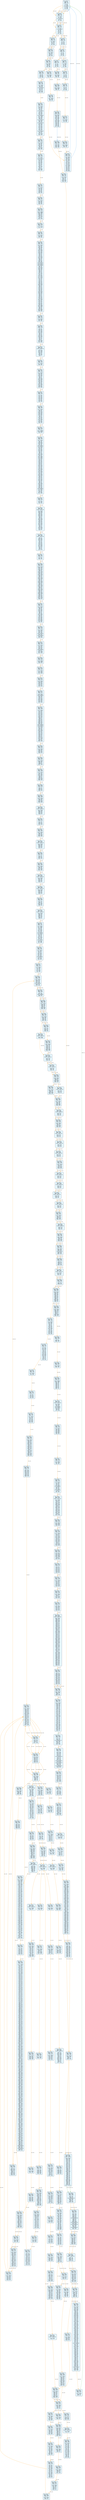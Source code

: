 digraph Contract_CFG {
    rankdir=TB;
    node [shape=box, style="filled, rounded", fontname="Monospace", fontsize=9, margin=0.15];
    edge [fontname="Arial", fontsize=8, penwidth=1.2];

    "block_0" [label="合约: 0xe0554a...
起始PC: 0x0
终止PC: 0xb
终止指令: JUMPI
---------
0x0: PUSH1
0x2: PUSH1
0x4: MSTORE
0x5: CALLVALUE
0x6: DUP1
0x7: ISZERO
0x8: PUSH2
0xb: JUMPI", fillcolor="#e6f7ff"];
    "block_10" [label="合约: 0xe0554a...
起始PC: 0x10
终止PC: 0x19
终止指令: JUMPI
---------
0x10: JUMPDEST
0x11: POP
0x12: PUSH1
0x14: CALLDATASIZE
0x15: LT
0x16: PUSH2
0x19: JUMPI", fillcolor="#e6f7ff"];
    "block_1a" [label="合约: 0xe0554a...
起始PC: 0x1a
终止PC: 0x2a
终止指令: JUMPI
---------
0x1a: PUSH1
0x1c: CALLDATALOAD
0x1d: PUSH1
0x1f: SHR
0x20: DUP1
0x21: PUSH4
0x26: GT
0x27: PUSH2
0x2a: JUMPI", fillcolor="#e6f7ff"];
    "block_ee" [label="合约: 0xe0554a...
起始PC: 0xee
终止PC: 0xf9
终止指令: JUMPI
---------
0xee: JUMPDEST
0xef: DUP1
0xf0: PUSH4
0xf5: GT
0xf6: PUSH2
0xf9: JUMPI", fillcolor="#e6f7ff"];
    "block_15b" [label="合约: 0xe0554a...
起始PC: 0x15b
终止PC: 0x166
终止指令: JUMPI
---------
0x15b: JUMPDEST
0x15c: DUP1
0x15d: PUSH4
0x162: GT
0x163: PUSH2
0x166: JUMPI", fillcolor="#e6f7ff"];
    "block_18c" [label="合约: 0xe0554a...
起始PC: 0x18c
终止PC: 0x197
终止指令: JUMPI
---------
0x18c: JUMPDEST
0x18d: DUP1
0x18e: PUSH4
0x193: EQ
0x194: PUSH2
0x197: JUMPI", fillcolor="#e6f7ff"];
    "block_198" [label="合约: 0xe0554a...
起始PC: 0x198
终止PC: 0x1a2
终止指令: JUMPI
---------
0x198: DUP1
0x199: PUSH4
0x19e: EQ
0x19f: PUSH2
0x1a2: JUMPI", fillcolor="#e6f7ff"];
    "block_1d7" [label="合约: 0xe0554a...
起始PC: 0x1d7
终止PC: 0x1e8
终止指令: JUMPI
---------
0x1d7: JUMPDEST
0x1d8: PUSH2
0x1db: PUSH1
0x1dd: DUP1
0x1de: CALLDATASIZE
0x1df: SUB
0x1e0: PUSH1
0x1e2: DUP2
0x1e3: LT
0x1e4: ISZERO
0x1e5: PUSH2
0x1e8: JUMPI", fillcolor="#e6f7ff"];
    "block_1ed" [label="合约: 0xe0554a...
起始PC: 0x1ed
终止PC: 0x229
终止指令: JUMPI
---------
0x1ed: JUMPDEST
0x1ee: PUSH1
0x1f0: PUSH1
0x1f2: PUSH1
0x1f4: SHL
0x1f5: SUB
0x1f6: DUP3
0x1f7: CALLDATALOAD
0x1f8: DUP2
0x1f9: AND
0x1fa: SWAP3
0x1fb: PUSH1
0x1fd: DUP2
0x1fe: ADD
0x1ff: CALLDATALOAD
0x200: ISZERO
0x201: ISZERO
0x202: SWAP3
0x203: PUSH1
0x205: DUP3
0x206: ADD
0x207: CALLDATALOAD
0x208: SWAP3
0x209: PUSH1
0x20b: DUP4
0x20c: ADD
0x20d: CALLDATALOAD
0x20e: AND
0x20f: SWAP2
0x210: SWAP1
0x211: DUP2
0x212: ADD
0x213: SWAP1
0x214: PUSH1
0x216: DUP2
0x217: ADD
0x218: PUSH1
0x21a: DUP3
0x21b: ADD
0x21c: CALLDATALOAD
0x21d: PUSH5
0x223: DUP2
0x224: GT
0x225: ISZERO
0x226: PUSH2
0x229: JUMPI", fillcolor="#e6f7ff"];
    "block_22e" [label="合约: 0xe0554a...
起始PC: 0x22e
终止PC: 0x23b
终止指令: JUMPI
---------
0x22e: JUMPDEST
0x22f: DUP3
0x230: ADD
0x231: DUP4
0x232: PUSH1
0x234: DUP3
0x235: ADD
0x236: GT
0x237: ISZERO
0x238: PUSH2
0x23b: JUMPI", fillcolor="#e6f7ff"];
    "block_240" [label="合约: 0xe0554a...
起始PC: 0x240
终止PC: 0x25d
终止指令: JUMPI
---------
0x240: JUMPDEST
0x241: DUP1
0x242: CALLDATALOAD
0x243: SWAP1
0x244: PUSH1
0x246: ADD
0x247: SWAP2
0x248: DUP5
0x249: PUSH1
0x24b: DUP4
0x24c: MUL
0x24d: DUP5
0x24e: ADD
0x24f: GT
0x250: PUSH5
0x256: DUP4
0x257: GT
0x258: OR
0x259: ISZERO
0x25a: PUSH2
0x25d: JUMPI", fillcolor="#e6f7ff"];
    "block_262" [label="合约: 0xe0554a...
起始PC: 0x262
终止PC: 0x26c
终止指令: JUMP
---------
0x262: JUMPDEST
0x263: POP
0x264: SWAP1
0x265: SWAP3
0x266: POP
0x267: SWAP1
0x268: POP
0x269: PUSH2
0x26c: JUMP", fillcolor="#e6f7ff"];
    "block_8f4" [label="合约: 0xe0554a...
起始PC: 0x8f4
终止PC: 0x8fe
终止指令: JUMP
---------
0x8f4: JUMPDEST
0x8f5: PUSH1
0x8f7: DUP1
0x8f8: PUSH2
0x8fb: PUSH2
0x8fe: JUMP", fillcolor="#e6f7ff"];
    "block_2bf0" [label="合约: 0xe0554a...
起始PC: 0x2bf0
终止PC: 0x2c20
终止指令: JUMPI
---------
0x2bf0: JUMPDEST
0x2bf1: ADDRESS
0x2bf2: PUSH1
0x2bf4: PUSH1
0x2bf6: PUSH1
0x2bf8: SHL
0x2bf9: SUB
0x2bfa: PUSH32
0x2c1b: AND
0x2c1c: EQ
0x2c1d: PUSH2
0x2c20: JUMPI", fillcolor="#e6f7ff"];
    "block_2c25" [label="合约: 0xe0554a...
起始PC: 0x2c25
终止PC: 0x2c26
终止指令: JUMP
---------
0x2c25: JUMPDEST
0x2c26: JUMP", fillcolor="#e6f7ff"];
    "block_8ff" [label="合约: 0xe0554a...
起始PC: 0x8ff
终止PC: 0x904
终止指令: JUMPI
---------
0x8ff: JUMPDEST
0x900: DUP6
0x901: PUSH2
0x904: JUMPI", fillcolor="#e6f7ff"];
    "block_936" [label="合约: 0xe0554a...
起始PC: 0x936
终止PC: 0x9bc
终止指令: JUMPI
---------
0x936: JUMPDEST
0x937: PUSH1
0x939: DUP1
0x93a: MLOAD
0x93b: PUSH1
0x93d: DUP2
0x93e: ADD
0x93f: DUP3
0x940: MSTORE
0x941: PUSH1
0x943: SLOAD
0x944: PUSH1
0x946: PUSH1
0x948: PUSH1
0x94a: SHL
0x94b: SUB
0x94c: DUP2
0x94d: AND
0x94e: DUP3
0x94f: MSTORE
0x950: PUSH1
0x952: PUSH1
0x954: SHL
0x955: DUP2
0x956: DIV
0x957: PUSH1
0x959: SWAP1
0x95a: DUP2
0x95b: SIGNEXTEND
0x95c: DUP2
0x95d: SIGNEXTEND
0x95e: SWAP1
0x95f: SIGNEXTEND
0x960: PUSH1
0x962: DUP4
0x963: ADD
0x964: MSTORE
0x965: PUSH2
0x968: PUSH1
0x96a: PUSH1
0x96c: SHL
0x96d: DUP3
0x96e: DIV
0x96f: DUP2
0x970: AND
0x971: SWAP4
0x972: DUP4
0x973: ADD
0x974: SWAP4
0x975: SWAP1
0x976: SWAP4
0x977: MSTORE
0x978: PUSH1
0x97a: PUSH1
0x97c: SHL
0x97d: DUP2
0x97e: DIV
0x97f: DUP4
0x980: AND
0x981: PUSH1
0x983: DUP4
0x984: ADD
0x985: MSTORE
0x986: PUSH1
0x988: PUSH1
0x98a: SHL
0x98b: DUP2
0x98c: DIV
0x98d: SWAP1
0x98e: SWAP3
0x98f: AND
0x990: PUSH1
0x992: DUP3
0x993: ADD
0x994: MSTORE
0x995: PUSH1
0x997: PUSH1
0x999: PUSH1
0x99b: SHL
0x99c: DUP4
0x99d: DIV
0x99e: DUP2
0x99f: AND
0x9a0: PUSH1
0x9a2: DUP4
0x9a3: ADD
0x9a4: MSTORE
0x9a5: PUSH1
0x9a7: PUSH1
0x9a9: SHL
0x9aa: SWAP1
0x9ab: SWAP3
0x9ac: DIV
0x9ad: SWAP1
0x9ae: SWAP2
0x9af: AND
0x9b0: ISZERO
0x9b1: ISZERO
0x9b2: PUSH1
0x9b4: DUP3
0x9b5: ADD
0x9b6: DUP2
0x9b7: SWAP1
0x9b8: MSTORE
0x9b9: PUSH2
0x9bc: JUMPI", fillcolor="#e6f7ff"];
    "block_9ef" [label="合约: 0xe0554a...
起始PC: 0x9ef
终止PC: 0x9f4
终止指令: JUMPI
---------
0x9ef: JUMPDEST
0x9f0: DUP8
0x9f1: PUSH2
0x9f4: JUMPI", fillcolor="#e6f7ff"];
    "block_9f5" [label="合约: 0xe0554a...
起始PC: 0x9f5
终止PC: 0xa13
终止指令: JUMPI
---------
0x9f5: DUP1
0x9f6: PUSH1
0x9f8: ADD
0x9f9: MLOAD
0x9fa: PUSH1
0x9fc: PUSH1
0x9fe: PUSH1
0xa00: SHL
0xa01: SUB
0xa02: AND
0xa03: DUP7
0xa04: PUSH1
0xa06: PUSH1
0xa08: PUSH1
0xa0a: SHL
0xa0b: SUB
0xa0c: AND
0xa0d: GT
0xa0e: DUP1
0xa0f: ISZERO
0xa10: PUSH2
0xa13: JUMPI", fillcolor="#e6f7ff"];
    "block_a14" [label="合约: 0xe0554a...
起始PC: 0xa14
终止PC: 0xa34
终止指令: JUMPDEST_PREV
---------
0xa14: POP
0xa15: PUSH20
0xa2a: PUSH1
0xa2c: PUSH1
0xa2e: PUSH1
0xa30: SHL
0xa31: SUB
0xa32: DUP8
0xa33: AND
0xa34: LT", fillcolor="#e6f7ff"];
    "block_a6c" [label="合约: 0xe0554a...
起始PC: 0xa6c
终止PC: 0xa70
终止指令: JUMPI
---------
0xa6c: JUMPDEST
0xa6d: PUSH2
0xa70: JUMPI", fillcolor="#e6f7ff"];
    "block_aa3" [label="合约: 0xe0554a...
起始PC: 0xaa3
终止PC: 0xac1
终止指令: JUMPI
---------
0xaa3: JUMPDEST
0xaa4: PUSH1
0xaa6: DUP1
0xaa7: SLOAD
0xaa8: PUSH1
0xaaa: PUSH1
0xaac: SHL
0xaad: NOT
0xaae: AND
0xaaf: DUP2
0xab0: SSTORE
0xab1: PUSH1
0xab3: DUP1
0xab4: MLOAD
0xab5: PUSH1
0xab7: DUP2
0xab8: ADD
0xab9: SWAP1
0xaba: SWAP2
0xabb: MSTORE
0xabc: DUP1
0xabd: DUP11
0xabe: PUSH2
0xac1: JUMPI", fillcolor="#e6f7ff"];
    "block_ac2" [label="合约: 0xe0554a...
起始PC: 0xac2
终止PC: 0xad1
终止指令: JUMP
---------
0xac2: PUSH1
0xac4: DUP5
0xac5: PUSH1
0xac7: ADD
0xac8: MLOAD
0xac9: PUSH1
0xacb: AND
0xacc: SWAP1
0xacd: SHR
0xace: PUSH2
0xad1: JUMP", fillcolor="#e6f7ff"];
    "block_ae5" [label="合约: 0xe0554a...
起始PC: 0xae5
终止PC: 0xb05
终止指令: JUMP
---------
0xae5: JUMPDEST
0xae6: PUSH1
0xae8: AND
0xae9: DUP2
0xaea: MSTORE
0xaeb: PUSH1
0xaed: SLOAD
0xaee: PUSH1
0xaf0: PUSH1
0xaf2: PUSH1
0xaf4: SHL
0xaf5: SUB
0xaf6: AND
0xaf7: PUSH1
0xaf9: DUP3
0xafa: ADD
0xafb: MSTORE
0xafc: PUSH1
0xafe: ADD
0xaff: PUSH2
0xb02: PUSH2
0xb05: JUMP", fillcolor="#e6f7ff"];
    "block_2c27" [label="合约: 0xe0554a...
起始PC: 0x2c27
终止PC: 0x2c2a
终止指令: JUMP
---------
0x2c27: JUMPDEST
0x2c28: TIMESTAMP
0x2c29: SWAP1
0x2c2a: JUMP", fillcolor="#e6f7ff"];
    "block_b06" [label="合约: 0xe0554a...
起始PC: 0xb06
终止PC: 0xb7a
终止指令: JUMPI
---------
0xb06: JUMPDEST
0xb07: PUSH4
0xb0c: AND
0xb0d: DUP2
0xb0e: MSTORE
0xb0f: PUSH1
0xb11: ADD
0xb12: PUSH1
0xb14: PUSH1
0xb16: SIGNEXTEND
0xb17: DUP2
0xb18: MSTORE
0xb19: PUSH1
0xb1b: ADD
0xb1c: PUSH1
0xb1e: PUSH1
0xb20: PUSH1
0xb22: PUSH1
0xb24: SHL
0xb25: SUB
0xb26: AND
0xb27: DUP2
0xb28: MSTORE
0xb29: PUSH1
0xb2b: ADD
0xb2c: PUSH1
0xb2e: ISZERO
0xb2f: ISZERO
0xb30: DUP2
0xb31: MSTORE
0xb32: POP
0xb33: SWAP1
0xb34: POP
0xb35: PUSH1
0xb37: DUP1
0xb38: DUP10
0xb39: SGT
0xb3a: SWAP1
0xb3b: POP
0xb3c: PUSH1
0xb3e: PUSH1
0xb40: MLOAD
0xb41: DUP1
0xb42: PUSH1
0xb44: ADD
0xb45: PUSH1
0xb47: MSTORE
0xb48: DUP1
0xb49: DUP12
0xb4a: DUP2
0xb4b: MSTORE
0xb4c: PUSH1
0xb4e: ADD
0xb4f: PUSH1
0xb51: DUP2
0xb52: MSTORE
0xb53: PUSH1
0xb55: ADD
0xb56: DUP6
0xb57: PUSH1
0xb59: ADD
0xb5a: MLOAD
0xb5b: PUSH1
0xb5d: PUSH1
0xb5f: PUSH1
0xb61: SHL
0xb62: SUB
0xb63: AND
0xb64: DUP2
0xb65: MSTORE
0xb66: PUSH1
0xb68: ADD
0xb69: DUP6
0xb6a: PUSH1
0xb6c: ADD
0xb6d: MLOAD
0xb6e: PUSH1
0xb70: SIGNEXTEND
0xb71: DUP2
0xb72: MSTORE
0xb73: PUSH1
0xb75: ADD
0xb76: DUP13
0xb77: PUSH2
0xb7a: JUMPI", fillcolor="#e6f7ff"];
    "block_b7b" [label="合约: 0xe0554a...
起始PC: 0xb7b
终止PC: 0xb81
终止指令: JUMP
---------
0xb7b: PUSH1
0xb7d: SLOAD
0xb7e: PUSH2
0xb81: JUMP", fillcolor="#e6f7ff"];
    "block_b86" [label="合约: 0xe0554a...
起始PC: 0xb86
终止PC: 0xbae
终止指令: JUMPDEST_PREV
---------
0xb86: JUMPDEST
0xb87: DUP2
0xb88: MSTORE
0xb89: PUSH1
0xb8b: ADD
0xb8c: PUSH1
0xb8e: PUSH1
0xb90: PUSH1
0xb92: PUSH1
0xb94: SHL
0xb95: SUB
0xb96: AND
0xb97: DUP2
0xb98: MSTORE
0xb99: PUSH1
0xb9b: ADD
0xb9c: DUP5
0xb9d: PUSH1
0xb9f: ADD
0xba0: MLOAD
0xba1: PUSH1
0xba3: PUSH1
0xba5: PUSH1
0xba7: SHL
0xba8: SUB
0xba9: AND
0xbaa: DUP2
0xbab: MSTORE
0xbac: POP
0xbad: SWAP1
0xbae: POP", fillcolor="#e6f7ff"];
    "block_bba" [label="合约: 0xe0554a...
起始PC: 0xbba
终止PC: 0xbd4
终止指令: JUMPDEST_PREV
---------
0xbba: POP
0xbbb: DUP9
0xbbc: PUSH1
0xbbe: PUSH1
0xbc0: PUSH1
0xbc2: SHL
0xbc3: SUB
0xbc4: AND
0xbc5: DUP2
0xbc6: PUSH1
0xbc8: ADD
0xbc9: MLOAD
0xbca: PUSH1
0xbcc: PUSH1
0xbce: PUSH1
0xbd0: SHL
0xbd1: SUB
0xbd2: AND
0xbd3: EQ
0xbd4: ISZERO", fillcolor="#e6f7ff"];
    "block_bdb" [label="合约: 0xe0554a...
起始PC: 0xbdb
终止PC: 0xbe1
终止指令: JUMP
---------
0xbdb: PUSH2
0xbde: PUSH2
0xbe1: JUMP", fillcolor="#e6f7ff"];
    "block_560e" [label="合约: 0xe0554a...
起始PC: 0x560e
终止PC: 0x5649
终止指令: JUMP
---------
0x560e: JUMPDEST
0x560f: PUSH1
0x5611: DUP1
0x5612: MLOAD
0x5613: PUSH1
0x5615: DUP2
0x5616: ADD
0x5617: DUP3
0x5618: MSTORE
0x5619: PUSH1
0x561b: DUP1
0x561c: DUP3
0x561d: MSTORE
0x561e: PUSH1
0x5620: DUP3
0x5621: ADD
0x5622: DUP2
0x5623: SWAP1
0x5624: MSTORE
0x5625: SWAP2
0x5626: DUP2
0x5627: ADD
0x5628: DUP3
0x5629: SWAP1
0x562a: MSTORE
0x562b: PUSH1
0x562d: DUP2
0x562e: ADD
0x562f: DUP3
0x5630: SWAP1
0x5631: MSTORE
0x5632: PUSH1
0x5634: DUP2
0x5635: ADD
0x5636: DUP3
0x5637: SWAP1
0x5638: MSTORE
0x5639: PUSH1
0x563b: DUP2
0x563c: ADD
0x563d: DUP3
0x563e: SWAP1
0x563f: MSTORE
0x5640: PUSH1
0x5642: DUP2
0x5643: ADD
0x5644: SWAP2
0x5645: SWAP1
0x5646: SWAP2
0x5647: MSTORE
0x5648: SWAP1
0x5649: JUMP", fillcolor="#e6f7ff"];
    "block_be2" [label="合约: 0xe0554a...
起始PC: 0xbe2
终止PC: 0xc24
终止指令: JUMP
---------
0xbe2: JUMPDEST
0xbe3: PUSH1
0xbe5: DUP3
0xbe6: ADD
0xbe7: MLOAD
0xbe8: PUSH1
0xbea: PUSH1
0xbec: PUSH1
0xbee: SHL
0xbef: SUB
0xbf0: AND
0xbf1: DUP2
0xbf2: MSTORE
0xbf3: PUSH1
0xbf5: DUP3
0xbf6: ADD
0xbf7: MLOAD
0xbf8: PUSH2
0xbfb: SWAP1
0xbfc: PUSH1
0xbfe: SWAP1
0xbff: PUSH32
0xc20: DUP16
0xc21: PUSH2
0xc24: JUMP", fillcolor="#e6f7ff"];
    "block_2c2b" [label="合约: 0xe0554a...
起始PC: 0x2c2b
终止PC: 0x2c3d
终止指令: JUMPI
---------
0x2c2b: JUMPDEST
0x2c2c: PUSH1
0x2c2e: DUP1
0x2c2f: PUSH1
0x2c31: DUP5
0x2c32: PUSH1
0x2c34: SIGNEXTEND
0x2c35: DUP7
0x2c36: PUSH1
0x2c38: SIGNEXTEND
0x2c39: DUP2
0x2c3a: PUSH2
0x2c3d: JUMPI", fillcolor="#e6f7ff"];
    "block_2c3f" [label="合约: 0xe0554a...
起始PC: 0x2c3f
终止PC: 0x2c4f
终止指令: JUMPI
---------
0x2c3f: JUMPDEST
0x2c40: SDIV
0x2c41: SWAP1
0x2c42: POP
0x2c43: PUSH1
0x2c45: DUP7
0x2c46: PUSH1
0x2c48: SIGNEXTEND
0x2c49: SLT
0x2c4a: DUP1
0x2c4b: ISZERO
0x2c4c: PUSH2
0x2c4f: JUMPI", fillcolor="#e6f7ff"];
    "block_2c66" [label="合约: 0xe0554a...
起始PC: 0x2c66
终止PC: 0x2c6b
终止指令: JUMPI
---------
0x2c66: JUMPDEST
0x2c67: ISZERO
0x2c68: PUSH2
0x2c6b: JUMPI", fillcolor="#e6f7ff"];
    "block_2c70" [label="合约: 0xe0554a...
起始PC: 0x2c70
终止PC: 0x2c76
终止指令: JUMPI
---------
0x2c70: JUMPDEST
0x2c71: DUP4
0x2c72: ISZERO
0x2c73: PUSH2
0x2c76: JUMPI", fillcolor="#e6f7ff"];
    "block_2ce5" [label="合约: 0xe0554a...
起始PC: 0x2ce5
终止PC: 0x2cf3
终止指令: JUMP
---------
0x2ce5: JUMPDEST
0x2ce6: PUSH1
0x2ce8: DUP1
0x2ce9: PUSH2
0x2cec: DUP4
0x2ced: PUSH1
0x2cef: ADD
0x2cf0: PUSH2
0x2cf3: JUMP", fillcolor="#e6f7ff"];
    "block_44b6" [label="合约: 0xe0554a...
起始PC: 0x44b6
终止PC: 0x44c7
终止指令: JUMP
---------
0x44b6: JUMPDEST
0x44b7: PUSH1
0x44b9: SIGNEXTEND
0x44ba: PUSH1
0x44bc: DUP2
0x44bd: SWAP1
0x44be: SAR
0x44bf: SWAP2
0x44c0: PUSH2
0x44c3: SWAP1
0x44c4: SWAP2
0x44c5: SMOD
0x44c6: SWAP1
0x44c7: JUMP", fillcolor="#e6f7ff"];
    "block_2cf4" [label="合约: 0xe0554a...
起始PC: 0x2cf4
终止PC: 0x2d33
终止指令: JUMPI
---------
0x2cf4: JUMPDEST
0x2cf5: SWAP2
0x2cf6: POP
0x2cf7: SWAP2
0x2cf8: POP
0x2cf9: PUSH1
0x2cfb: PUSH1
0x2cfd: DUP3
0x2cfe: PUSH1
0x2d00: AND
0x2d01: PUSH1
0x2d03: SWAP1
0x2d04: SHL
0x2d05: SUB
0x2d06: NOT
0x2d07: SWAP1
0x2d08: POP
0x2d09: PUSH1
0x2d0b: DUP2
0x2d0c: DUP12
0x2d0d: PUSH1
0x2d0f: DUP7
0x2d10: PUSH1
0x2d12: SIGNEXTEND
0x2d13: PUSH1
0x2d15: SIGNEXTEND
0x2d16: DUP2
0x2d17: MSTORE
0x2d18: PUSH1
0x2d1a: ADD
0x2d1b: SWAP1
0x2d1c: DUP2
0x2d1d: MSTORE
0x2d1e: PUSH1
0x2d20: ADD
0x2d21: PUSH1
0x2d23: SHA3
0x2d24: SLOAD
0x2d25: AND
0x2d26: SWAP1
0x2d27: POP
0x2d28: DUP1
0x2d29: PUSH1
0x2d2b: EQ
0x2d2c: ISZERO
0x2d2d: SWAP6
0x2d2e: POP
0x2d2f: DUP6
0x2d30: PUSH2
0x2d33: JUMPI", fillcolor="#e6f7ff"];
    "block_2d46" [label="合约: 0xe0554a...
起始PC: 0x2d46
终止PC: 0x2d50
终止指令: JUMP
---------
0x2d46: JUMPDEST
0x2d47: DUP9
0x2d48: DUP4
0x2d49: PUSH2
0x2d4c: DUP4
0x2d4d: PUSH2
0x2d50: JUMP", fillcolor="#e6f7ff"];
    "block_4568" [label="合约: 0xe0554a...
起始PC: 0x4568
终止PC: 0x4571
终止指令: JUMPI
---------
0x4568: JUMPDEST
0x4569: PUSH1
0x456b: DUP1
0x456c: DUP3
0x456d: GT
0x456e: PUSH2
0x4571: JUMPI", fillcolor="#e6f7ff"];
    "block_4576" [label="合约: 0xe0554a...
起始PC: 0x4576
终止PC: 0x4588
终止指令: JUMPI
---------
0x4576: JUMPDEST
0x4577: POP
0x4578: PUSH1
0x457a: PUSH1
0x457c: PUSH1
0x457e: PUSH1
0x4580: SHL
0x4581: SUB
0x4582: DUP3
0x4583: AND
0x4584: ISZERO
0x4585: PUSH2
0x4588: JUMPI", fillcolor="#e6f7ff"];
    "block_4589" [label="合约: 0xe0554a...
起始PC: 0x4589
终止PC: 0x4590
终止指令: JUMP
---------
0x4589: PUSH1
0x458b: NOT
0x458c: ADD
0x458d: PUSH2
0x4590: JUMP", fillcolor="#e6f7ff"];
    "block_4599" [label="合约: 0xe0554a...
起始PC: 0x4599
终止PC: 0x45a9
终止指令: JUMPI
---------
0x4599: JUMPDEST
0x459a: PUSH8
0x45a3: DUP3
0x45a4: AND
0x45a5: ISZERO
0x45a6: PUSH2
0x45a9: JUMPI", fillcolor="#e6f7ff"];
    "block_45b2" [label="合约: 0xe0554a...
起始PC: 0x45b2
终止PC: 0x45b9
终止指令: JUMPDEST_PREV
---------
0x45b2: JUMPDEST
0x45b3: PUSH1
0x45b5: DUP3
0x45b6: SWAP1
0x45b7: SHR
0x45b8: SWAP2
0x45b9: POP", fillcolor="#e6f7ff"];
    "block_45c7" [label="合约: 0xe0554a...
起始PC: 0x45c7
终止PC: 0x45ce
终止指令: JUMP
---------
0x45c7: PUSH1
0x45c9: NOT
0x45ca: ADD
0x45cb: PUSH2
0x45ce: JUMP", fillcolor="#e6f7ff"];
    "block_45d7" [label="合约: 0xe0554a...
起始PC: 0x45d7
终止PC: 0x45e1
终止指令: JUMPI
---------
0x45d7: JUMPDEST
0x45d8: PUSH2
0x45db: DUP3
0x45dc: AND
0x45dd: ISZERO
0x45de: PUSH2
0x45e1: JUMPI", fillcolor="#e6f7ff"];
    "block_45ea" [label="合约: 0xe0554a...
起始PC: 0x45ea
终止PC: 0x45f1
终止指令: JUMPDEST_PREV
---------
0x45ea: JUMPDEST
0x45eb: PUSH1
0x45ed: DUP3
0x45ee: SWAP1
0x45ef: SHR
0x45f0: SWAP2
0x45f1: POP", fillcolor="#e6f7ff"];
    "block_45fc" [label="合约: 0xe0554a...
起始PC: 0x45fc
终止PC: 0x4603
终止指令: JUMP
---------
0x45fc: PUSH1
0x45fe: NOT
0x45ff: ADD
0x4600: PUSH2
0x4603: JUMP", fillcolor="#e6f7ff"];
    "block_460c" [label="合约: 0xe0554a...
起始PC: 0x460c
终止PC: 0x4615
终止指令: JUMPI
---------
0x460c: JUMPDEST
0x460d: PUSH1
0x460f: DUP3
0x4610: AND
0x4611: ISZERO
0x4612: PUSH2
0x4615: JUMPI", fillcolor="#e6f7ff"];
    "block_461e" [label="合约: 0xe0554a...
起始PC: 0x461e
终止PC: 0x4625
终止指令: JUMPDEST_PREV
---------
0x461e: JUMPDEST
0x461f: PUSH1
0x4621: DUP3
0x4622: SWAP1
0x4623: SHR
0x4624: SWAP2
0x4625: POP", fillcolor="#e6f7ff"];
    "block_4638" [label="合约: 0xe0554a...
起始PC: 0x4638
终止PC: 0x463f
终止指令: JUMPDEST_PREV
---------
0x4638: JUMPDEST
0x4639: PUSH1
0x463b: DUP3
0x463c: SWAP1
0x463d: SHR
0x463e: SWAP2
0x463f: POP", fillcolor="#e6f7ff"];
    "block_464a" [label="合约: 0xe0554a...
起始PC: 0x464a
终止PC: 0x4651
终止指令: JUMP
---------
0x464a: PUSH1
0x464c: NOT
0x464d: ADD
0x464e: SWAP2
0x464f: SWAP1
0x4650: POP
0x4651: JUMP", fillcolor="#e6f7ff"];
    "block_2d51" [label="合约: 0xe0554a...
起始PC: 0x2d51
终止PC: 0x2d5b
终止指令: JUMPDEST_PREV
---------
0x2d51: JUMPDEST
0x2d52: SUB
0x2d53: PUSH1
0x2d55: AND
0x2d56: DUP7
0x2d57: PUSH1
0x2d59: ADD
0x2d5a: ADD
0x2d5b: MUL", fillcolor="#e6f7ff"];
    "block_c25" [label="合约: 0xe0554a...
起始PC: 0xc25
终止PC: 0xc47
终止指令: JUMPI
---------
0xc25: JUMPDEST
0xc26: ISZERO
0xc27: ISZERO
0xc28: PUSH1
0xc2a: DUP4
0xc2b: ADD
0xc2c: MSTORE
0xc2d: PUSH1
0xc2f: SWAP1
0xc30: DUP2
0xc31: SIGNEXTEND
0xc32: DUP2
0xc33: SIGNEXTEND
0xc34: PUSH1
0xc36: DUP4
0xc37: ADD
0xc38: DUP2
0xc39: SWAP1
0xc3a: MSTORE
0xc3b: PUSH3
0xc3f: NOT
0xc40: SWAP2
0xc41: SIGNEXTEND
0xc42: SLT
0xc43: ISZERO
0xc44: PUSH2
0xc47: JUMPI", fillcolor="#e6f7ff"];
    "block_c56" [label="合约: 0xe0554a...
起始PC: 0xc56
终止PC: 0xc6b
终止指令: JUMPI
---------
0xc56: JUMPDEST
0xc57: PUSH1
0xc59: DUP2
0xc5a: ADD
0xc5b: MLOAD
0xc5c: PUSH3
0xc60: PUSH1
0xc62: SWAP2
0xc63: SWAP1
0xc64: SWAP2
0xc65: SIGNEXTEND
0xc66: SGT
0xc67: ISZERO
0xc68: PUSH2
0xc6b: JUMPI", fillcolor="#e6f7ff"];
    "block_c75" [label="合约: 0xe0554a...
起始PC: 0xc75
终止PC: 0xc81
终止指令: JUMP
---------
0xc75: JUMPDEST
0xc76: PUSH2
0xc79: DUP2
0xc7a: PUSH1
0xc7c: ADD
0xc7d: MLOAD
0xc7e: PUSH2
0xc81: JUMP", fillcolor="#e6f7ff"];
    "block_2d6d" [label="合约: 0xe0554a...
起始PC: 0x2d6d
终止PC: 0x2d7b
终止指令: JUMPI
---------
0x2d6d: JUMPDEST
0x2d6e: PUSH1
0x2d70: DUP1
0x2d71: PUSH1
0x2d73: DUP4
0x2d74: PUSH1
0x2d76: SIGNEXTEND
0x2d77: SLT
0x2d78: PUSH2
0x2d7b: JUMPI", fillcolor="#e6f7ff"];
    "block_2d7c" [label="合约: 0xe0554a...
起始PC: 0x2d7c
终止PC: 0x2d83
终止指令: JUMP
---------
0x2d7c: DUP3
0x2d7d: PUSH1
0x2d7f: SIGNEXTEND
0x2d80: PUSH2
0x2d83: JUMP", fillcolor="#e6f7ff"];
    "block_2d8c" [label="合约: 0xe0554a...
起始PC: 0x2d8c
终止PC: 0x2d99
终止指令: JUMPI
---------
0x2d8c: JUMPDEST
0x2d8d: SWAP1
0x2d8e: POP
0x2d8f: PUSH3
0x2d93: DUP2
0x2d94: GT
0x2d95: ISZERO
0x2d96: PUSH2
0x2d99: JUMPI", fillcolor="#e6f7ff"];
    "block_2dca" [label="合约: 0xe0554a...
起始PC: 0x2dca
终止PC: 0x2dd4
终止指令: JUMPI
---------
0x2dca: JUMPDEST
0x2dcb: PUSH1
0x2dcd: PUSH1
0x2dcf: DUP3
0x2dd0: AND
0x2dd1: PUSH2
0x2dd4: JUMPI", fillcolor="#e6f7ff"];
    "block_2dd5" [label="合约: 0xe0554a...
起始PC: 0x2dd5
终止PC: 0x2ddd
终止指令: JUMP
---------
0x2dd5: PUSH1
0x2dd7: PUSH1
0x2dd9: SHL
0x2dda: PUSH2
0x2ddd: JUMP", fillcolor="#e6f7ff"];
    "block_2df0" [label="合约: 0xe0554a...
起始PC: 0x2df0
终止PC: 0x2e0e
终止指令: JUMPI
---------
0x2df0: JUMPDEST
0x2df1: PUSH17
0x2e03: AND
0x2e04: SWAP1
0x2e05: POP
0x2e06: PUSH1
0x2e08: DUP3
0x2e09: AND
0x2e0a: ISZERO
0x2e0b: PUSH2
0x2e0e: JUMPI", fillcolor="#e6f7ff"];
    "block_2e0f" [label="合约: 0xe0554a...
起始PC: 0x2e0f
终止PC: 0x2e23
终止指令: JUMPDEST_PREV
---------
0x2e0f: PUSH16
0x2e20: MUL
0x2e21: PUSH1
0x2e23: SHR", fillcolor="#e6f7ff"];
    "block_2e2e" [label="合约: 0xe0554a...
起始PC: 0x2e2e
终止PC: 0x2e42
终止指令: JUMPDEST_PREV
---------
0x2e2e: PUSH16
0x2e3f: MUL
0x2e40: PUSH1
0x2e42: SHR", fillcolor="#e6f7ff"];
    "block_2e62" [label="合约: 0xe0554a...
起始PC: 0x2e62
终止PC: 0x2e6b
终止指令: JUMPI
---------
0x2e62: JUMPDEST
0x2e63: PUSH1
0x2e65: DUP3
0x2e66: AND
0x2e67: ISZERO
0x2e68: PUSH2
0x2e6b: JUMPI", fillcolor="#e6f7ff"];
    "block_2e6c" [label="合约: 0xe0554a...
起始PC: 0x2e6c
终止PC: 0x2e80
终止指令: JUMPDEST_PREV
---------
0x2e6c: PUSH16
0x2e7d: MUL
0x2e7e: PUSH1
0x2e80: SHR", fillcolor="#e6f7ff"];
    "block_2ea0" [label="合约: 0xe0554a...
起始PC: 0x2ea0
终止PC: 0x2ea9
终止指令: JUMPI
---------
0x2ea0: JUMPDEST
0x2ea1: PUSH1
0x2ea3: DUP3
0x2ea4: AND
0x2ea5: ISZERO
0x2ea6: PUSH2
0x2ea9: JUMPI", fillcolor="#e6f7ff"];
    "block_2eaa" [label="合约: 0xe0554a...
起始PC: 0x2eaa
终止PC: 0x2ebe
终止指令: JUMPDEST_PREV
---------
0x2eaa: PUSH16
0x2ebb: MUL
0x2ebc: PUSH1
0x2ebe: SHR", fillcolor="#e6f7ff"];
    "block_2ede" [label="合约: 0xe0554a...
起始PC: 0x2ede
终止PC: 0x2ee8
终止指令: JUMPI
---------
0x2ede: JUMPDEST
0x2edf: PUSH2
0x2ee2: DUP3
0x2ee3: AND
0x2ee4: ISZERO
0x2ee5: PUSH2
0x2ee8: JUMPI", fillcolor="#e6f7ff"];
    "block_2ee9" [label="合约: 0xe0554a...
起始PC: 0x2ee9
终止PC: 0x2efd
终止指令: JUMPDEST_PREV
---------
0x2ee9: PUSH16
0x2efa: MUL
0x2efb: PUSH1
0x2efd: SHR", fillcolor="#e6f7ff"];
    "block_2f09" [label="合约: 0xe0554a...
起始PC: 0x2f09
终止PC: 0x2f1d
终止指令: JUMPDEST_PREV
---------
0x2f09: PUSH16
0x2f1a: MUL
0x2f1b: PUSH1
0x2f1d: SHR", fillcolor="#e6f7ff"];
    "block_2f29" [label="合约: 0xe0554a...
起始PC: 0x2f29
终止PC: 0x2f3d
终止指令: JUMPDEST_PREV
---------
0x2f29: PUSH16
0x2f3a: MUL
0x2f3b: PUSH1
0x2f3d: SHR", fillcolor="#e6f7ff"];
    "block_2f5e" [label="合约: 0xe0554a...
起始PC: 0x2f5e
终止PC: 0x2f68
终止指令: JUMPI
---------
0x2f5e: JUMPDEST
0x2f5f: PUSH2
0x2f62: DUP3
0x2f63: AND
0x2f64: ISZERO
0x2f65: PUSH2
0x2f68: JUMPI", fillcolor="#e6f7ff"];
    "block_2f69" [label="合约: 0xe0554a...
起始PC: 0x2f69
终止PC: 0x2f7d
终止指令: JUMPDEST_PREV
---------
0x2f69: PUSH16
0x2f7a: MUL
0x2f7b: PUSH1
0x2f7d: SHR", fillcolor="#e6f7ff"];
    "block_2f89" [label="合约: 0xe0554a...
起始PC: 0x2f89
终止PC: 0x2f9d
终止指令: JUMPDEST_PREV
---------
0x2f89: PUSH16
0x2f9a: MUL
0x2f9b: PUSH1
0x2f9d: SHR", fillcolor="#e6f7ff"];
    "block_2fa9" [label="合约: 0xe0554a...
起始PC: 0x2fa9
终止PC: 0x2fbd
终止指令: JUMPDEST_PREV
---------
0x2fa9: PUSH16
0x2fba: MUL
0x2fbb: PUSH1
0x2fbd: SHR", fillcolor="#e6f7ff"];
    "block_2fc9" [label="合约: 0xe0554a...
起始PC: 0x2fc9
终止PC: 0x2fdd
终止指令: JUMPDEST_PREV
---------
0x2fc9: PUSH16
0x2fda: MUL
0x2fdb: PUSH1
0x2fdd: SHR", fillcolor="#e6f7ff"];
    "block_2fff" [label="合约: 0xe0554a...
起始PC: 0x2fff
终止PC: 0x300a
终止指令: JUMPI
---------
0x2fff: JUMPDEST
0x3000: PUSH3
0x3004: DUP3
0x3005: AND
0x3006: ISZERO
0x3007: PUSH2
0x300a: JUMPI", fillcolor="#e6f7ff"];
    "block_300b" [label="合约: 0xe0554a...
起始PC: 0x300b
终止PC: 0x301e
终止指令: JUMPDEST_PREV
---------
0x300b: PUSH15
0x301b: MUL
0x301c: PUSH1
0x301e: SHR", fillcolor="#e6f7ff"];
    "block_303e" [label="合约: 0xe0554a...
起始PC: 0x303e
终止PC: 0x3049
终止指令: JUMPI
---------
0x303e: JUMPDEST
0x303f: PUSH3
0x3043: DUP3
0x3044: AND
0x3045: ISZERO
0x3046: PUSH2
0x3049: JUMPI", fillcolor="#e6f7ff"];
    "block_305b" [label="合约: 0xe0554a...
起始PC: 0x305b
终止PC: 0x3067
终止指令: JUMPI
---------
0x305b: JUMPDEST
0x305c: PUSH1
0x305e: DUP5
0x305f: PUSH1
0x3061: SIGNEXTEND
0x3062: SGT
0x3063: ISZERO
0x3064: PUSH2
0x3067: JUMPI", fillcolor="#e6f7ff"];
    "block_3068" [label="合约: 0xe0554a...
起始PC: 0x3068
终止PC: 0x3070
终止指令: JUMPI
---------
0x3068: DUP1
0x3069: PUSH1
0x306b: NOT
0x306c: DUP2
0x306d: PUSH2
0x3070: JUMPI", fillcolor="#e6f7ff"];
    "block_3072" [label="合约: 0xe0554a...
起始PC: 0x3072
终止PC: 0x3075
终止指令: JUMPDEST_PREV
---------
0x3072: JUMPDEST
0x3073: DIV
0x3074: SWAP1
0x3075: POP", fillcolor="#e6f7ff"];
    "block_3084" [label="合约: 0xe0554a...
起始PC: 0x3084
终止PC: 0x3089
终止指令: JUMP
---------
0x3084: PUSH1
0x3086: PUSH2
0x3089: JUMP", fillcolor="#e6f7ff"];
    "block_308d" [label="合约: 0xe0554a...
起始PC: 0x308d
终止PC: 0x309e
终止指令: JUMP
---------
0x308d: JUMPDEST
0x308e: PUSH1
0x3090: AND
0x3091: PUSH1
0x3093: DUP3
0x3094: SWAP1
0x3095: SHR
0x3096: ADD
0x3097: SWAP3
0x3098: POP
0x3099: POP
0x309a: POP
0x309b: SWAP2
0x309c: SWAP1
0x309d: POP
0x309e: JUMP", fillcolor="#e6f7ff"];
    "block_c82" [label="合约: 0xe0554a...
起始PC: 0xc82
终止PC: 0xc9e
终止指令: JUMPI
---------
0xc82: JUMPDEST
0xc83: PUSH1
0xc85: PUSH1
0xc87: PUSH1
0xc89: SHL
0xc8a: SUB
0xc8b: AND
0xc8c: PUSH1
0xc8e: DUP3
0xc8f: ADD
0xc90: MSTORE
0xc91: PUSH1
0xc93: DUP3
0xc94: ADD
0xc95: MLOAD
0xc96: PUSH2
0xc99: SWAP1
0xc9a: DUP14
0xc9b: PUSH2
0xc9e: JUMPI", fillcolor="#e6f7ff"];
    "block_c9f" [label="合约: 0xe0554a...
起始PC: 0xc9f
终止PC: 0xcbb
终止指令: JUMP
---------
0xc9f: DUP12
0xca0: PUSH1
0xca2: PUSH1
0xca4: PUSH1
0xca6: SHL
0xca7: SUB
0xca8: AND
0xca9: DUP4
0xcaa: PUSH1
0xcac: ADD
0xcad: MLOAD
0xcae: PUSH1
0xcb0: PUSH1
0xcb2: PUSH1
0xcb4: SHL
0xcb5: SUB
0xcb6: AND
0xcb7: GT
0xcb8: PUSH2
0xcbb: JUMP", fillcolor="#e6f7ff"];
    "block_cd6" [label="合约: 0xe0554a...
起始PC: 0xcd6
终止PC: 0xcda
终止指令: JUMPI
---------
0xcd6: JUMPDEST
0xcd7: PUSH2
0xcda: JUMPI", fillcolor="#e6f7ff"];
    "block_cdb" [label="合约: 0xe0554a...
起始PC: 0xcdb
终止PC: 0xce3
终止指令: JUMP
---------
0xcdb: DUP3
0xcdc: PUSH1
0xcde: ADD
0xcdf: MLOAD
0xce0: PUSH2
0xce3: JUMP", fillcolor="#e6f7ff"];
    "block_ce6" [label="合约: 0xe0554a...
起始PC: 0xce6
终止PC: 0xd12
终止指令: JUMP
---------
0xce6: JUMPDEST
0xce7: PUSH1
0xce9: DUP6
0xcea: ADD
0xceb: MLOAD
0xcec: DUP6
0xced: MLOAD
0xcee: PUSH32
0xd0f: PUSH2
0xd12: JUMP", fillcolor="#e6f7ff"];
    "block_309f" [label="合约: 0xe0554a...
起始PC: 0x309f
终止PC: 0x30be
终止指令: JUMPI
---------
0x309f: JUMPDEST
0x30a0: PUSH1
0x30a2: DUP1
0x30a3: DUP1
0x30a4: DUP1
0x30a5: PUSH1
0x30a7: PUSH1
0x30a9: PUSH1
0x30ab: SHL
0x30ac: SUB
0x30ad: DUP1
0x30ae: DUP10
0x30af: AND
0x30b0: SWAP1
0x30b1: DUP11
0x30b2: AND
0x30b3: LT
0x30b4: ISZERO
0x30b5: DUP2
0x30b6: DUP8
0x30b7: SLT
0x30b8: DUP1
0x30b9: ISZERO
0x30ba: SWAP1
0x30bb: PUSH2
0x30be: JUMPI", fillcolor="#e6f7ff"];
    "block_30bf" [label="合约: 0xe0554a...
起始PC: 0x30bf
终止PC: 0x30d7
终止指令: JUMP
---------
0x30bf: PUSH1
0x30c1: PUSH2
0x30c4: DUP10
0x30c5: DUP10
0x30c6: PUSH3
0x30ca: SUB
0x30cb: PUSH3
0x30cf: AND
0x30d0: PUSH3
0x30d4: PUSH2
0x30d7: JUMP", fillcolor="#e6f7ff"];
    "block_32d9" [label="合约: 0xe0554a...
起始PC: 0x32d9
终止PC: 0x32f7
终止指令: JUMPI
---------
0x32d9: JUMPDEST
0x32da: PUSH1
0x32dc: DUP1
0x32dd: DUP1
0x32de: PUSH1
0x32e0: NOT
0x32e1: DUP6
0x32e2: DUP8
0x32e3: MULMOD
0x32e4: DUP7
0x32e5: DUP7
0x32e6: MUL
0x32e7: SWAP3
0x32e8: POP
0x32e9: DUP3
0x32ea: DUP2
0x32eb: LT
0x32ec: SWAP1
0x32ed: DUP4
0x32ee: SWAP1
0x32ef: SUB
0x32f0: SUB
0x32f1: SWAP1
0x32f2: POP
0x32f3: DUP1
0x32f4: PUSH2
0x32f7: JUMPI", fillcolor="#e6f7ff"];
    "block_32f8" [label="合约: 0xe0554a...
起始PC: 0x32f8
终止PC: 0x32ff
终止指令: JUMPI
---------
0x32f8: PUSH1
0x32fa: DUP5
0x32fb: GT
0x32fc: PUSH2
0x32ff: JUMPI", fillcolor="#e6f7ff"];
    "block_3304" [label="合约: 0xe0554a...
起始PC: 0x3304
终止PC: 0x330e
终止指令: JUMP
---------
0x3304: JUMPDEST
0x3305: POP
0x3306: DUP3
0x3307: SWAP1
0x3308: DIV
0x3309: SWAP1
0x330a: POP
0x330b: PUSH2
0x330e: JUMP", fillcolor="#e6f7ff"];
    "block_3382" [label="合约: 0xe0554a...
起始PC: 0x3382
终止PC: 0x3388
终止指令: JUMP
---------
0x3382: JUMPDEST
0x3383: SWAP4
0x3384: SWAP3
0x3385: POP
0x3386: POP
0x3387: POP
0x3388: JUMP", fillcolor="#e6f7ff"];
    "block_30d8" [label="合约: 0xe0554a...
起始PC: 0x30d8
终止PC: 0x30df
终止指令: JUMPI
---------
0x30d8: JUMPDEST
0x30d9: SWAP1
0x30da: POP
0x30db: DUP3
0x30dc: PUSH2
0x30df: JUMPI", fillcolor="#e6f7ff"];
    "block_30e0" [label="合约: 0xe0554a...
起始PC: 0x30e0
终止PC: 0x30eb
终止指令: JUMP
---------
0x30e0: PUSH2
0x30e3: DUP13
0x30e4: DUP13
0x30e5: DUP13
0x30e6: PUSH1
0x30e8: PUSH2
0x30eb: JUMP", fillcolor="#e6f7ff"];
    "block_4652" [label="合约: 0xe0554a...
起始PC: 0x4652
终止PC: 0x466e
终止指令: JUMPI
---------
0x4652: JUMPDEST
0x4653: PUSH1
0x4655: DUP4
0x4656: PUSH1
0x4658: PUSH1
0x465a: PUSH1
0x465c: SHL
0x465d: SUB
0x465e: AND
0x465f: DUP6
0x4660: PUSH1
0x4662: PUSH1
0x4664: PUSH1
0x4666: SHL
0x4667: SUB
0x4668: AND
0x4669: GT
0x466a: ISZERO
0x466b: PUSH2
0x466e: JUMPI", fillcolor="#e6f7ff"];
    "block_4672" [label="合约: 0xe0554a...
起始PC: 0x4672
终止PC: 0x4677
终止指令: JUMPI
---------
0x4672: JUMPDEST
0x4673: DUP2
0x4674: PUSH2
0x4677: JUMPI", fillcolor="#e6f7ff"];
    "block_469f" [label="合约: 0xe0554a...
起始PC: 0x469f
终止PC: 0x46c1
终止指令: JUMP
---------
0x469f: JUMPDEST
0x46a0: PUSH2
0x46a3: DUP4
0x46a4: PUSH1
0x46a6: PUSH1
0x46a8: PUSH1
0x46aa: SHL
0x46ab: SUB
0x46ac: AND
0x46ad: DUP7
0x46ae: DUP7
0x46af: SUB
0x46b0: PUSH1
0x46b2: PUSH1
0x46b4: PUSH1
0x46b6: SHL
0x46b7: SUB
0x46b8: AND
0x46b9: PUSH1
0x46bb: PUSH1
0x46bd: SHL
0x46be: PUSH2
0x46c1: JUMP", fillcolor="#e6f7ff"];
    "block_41a9" [label="合约: 0xe0554a...
起始PC: 0x41a9
终止PC: 0x41b5
终止指令: JUMP
---------
0x41a9: JUMPDEST
0x41aa: PUSH1
0x41ac: PUSH2
0x41af: DUP5
0x41b0: DUP5
0x41b1: DUP5
0x41b2: PUSH2
0x41b5: JUMP", fillcolor="#e6f7ff"];
    "block_41b6" [label="合约: 0xe0554a...
起始PC: 0x41b6
终止PC: 0x41c0
终止指令: JUMPI
---------
0x41b6: JUMPDEST
0x41b7: SWAP1
0x41b8: POP
0x41b9: PUSH1
0x41bb: DUP3
0x41bc: DUP1
0x41bd: PUSH2
0x41c0: JUMPI", fillcolor="#e6f7ff"];
    "block_41c2" [label="合约: 0xe0554a...
起始PC: 0x41c2
终止PC: 0x41cb
终止指令: JUMPI
---------
0x41c2: JUMPDEST
0x41c3: DUP5
0x41c4: DUP7
0x41c5: MULMOD
0x41c6: GT
0x41c7: ISZERO
0x41c8: PUSH2
0x41cb: JUMPI", fillcolor="#e6f7ff"];
    "block_41cc" [label="合约: 0xe0554a...
起始PC: 0x41cc
终止PC: 0x41d4
终止指令: JUMPI
---------
0x41cc: PUSH1
0x41ce: NOT
0x41cf: DUP2
0x41d0: LT
0x41d1: PUSH2
0x41d4: JUMPI", fillcolor="#e6f7ff"];
    "block_41d9" [label="合约: 0xe0554a...
起始PC: 0x41d9
终止PC: 0x41e2
终止指令: JUMP
---------
0x41d9: JUMPDEST
0x41da: PUSH1
0x41dc: ADD
0x41dd: SWAP4
0x41de: SWAP3
0x41df: POP
0x41e0: POP
0x41e1: POP
0x41e2: JUMP", fillcolor="#e6f7ff"];
    "block_46c2" [label="合约: 0xe0554a...
起始PC: 0x46c2
终止PC: 0x46c4
终止指令: JUMPDEST_PREV
---------
0x46c2: JUMPDEST
0x46c3: SWAP1
0x46c4: POP", fillcolor="#e6f7ff"];
    "block_30ec" [label="合约: 0xe0554a...
起始PC: 0x30ec
终止PC: 0x30f0
终止指令: JUMP
---------
0x30ec: JUMPDEST
0x30ed: PUSH2
0x30f0: JUMP", fillcolor="#e6f7ff"];
    "block_30fe" [label="合约: 0xe0554a...
起始PC: 0x30fe
终止PC: 0x3107
终止指令: JUMPI
---------
0x30fe: JUMPDEST
0x30ff: SWAP6
0x3100: POP
0x3101: DUP6
0x3102: DUP2
0x3103: LT
0x3104: PUSH2
0x3107: JUMPI", fillcolor="#e6f7ff"];
    "block_310f" [label="合约: 0xe0554a...
起始PC: 0x310f
终止PC: 0x311a
终止指令: JUMP
---------
0x310f: JUMPDEST
0x3110: PUSH2
0x3113: DUP13
0x3114: DUP12
0x3115: DUP4
0x3116: DUP7
0x3117: PUSH2
0x311a: JUMP", fillcolor="#e6f7ff"];
    "block_478a" [label="合约: 0xe0554a...
起始PC: 0x478a
终止PC: 0x479c
终止指令: JUMPI
---------
0x478a: JUMPDEST
0x478b: PUSH1
0x478d: DUP1
0x478e: DUP6
0x478f: PUSH1
0x4791: PUSH1
0x4793: PUSH1
0x4795: SHL
0x4796: SUB
0x4797: AND
0x4798: GT
0x4799: PUSH2
0x479c: JUMPI", fillcolor="#e6f7ff"];
    "block_47a1" [label="合约: 0xe0554a...
起始PC: 0x47a1
终止PC: 0x47b2
终止指令: JUMPI
---------
0x47a1: JUMPDEST
0x47a2: PUSH1
0x47a4: DUP5
0x47a5: PUSH1
0x47a7: PUSH1
0x47a9: PUSH1
0x47ab: SHL
0x47ac: SUB
0x47ad: AND
0x47ae: GT
0x47af: PUSH2
0x47b2: JUMPI", fillcolor="#e6f7ff"];
    "block_47b7" [label="合约: 0xe0554a...
起始PC: 0x47b7
终止PC: 0x47bc
终止指令: JUMPI
---------
0x47b7: JUMPDEST
0x47b8: DUP2
0x47b9: PUSH2
0x47bc: JUMPI", fillcolor="#e6f7ff"];
    "block_47bd" [label="合约: 0xe0554a...
起始PC: 0x47bd
终止PC: 0x47c8
终止指令: JUMP
---------
0x47bd: PUSH2
0x47c0: DUP6
0x47c1: DUP6
0x47c2: DUP6
0x47c3: PUSH1
0x47c5: PUSH2
0x47c8: JUMP", fillcolor="#e6f7ff"];
    "block_4d02" [label="合约: 0xe0554a...
起始PC: 0x4d02
终止PC: 0x4d0a
终止指令: JUMPI
---------
0x4d02: JUMPDEST
0x4d03: PUSH1
0x4d05: DUP2
0x4d06: ISZERO
0x4d07: PUSH2
0x4d0a: JUMPI", fillcolor="#e6f7ff"];
    "block_4d0b" [label="合约: 0xe0554a...
起始PC: 0x4d0b
终止PC: 0x4d1b
终止指令: JUMPI
---------
0x4d0b: PUSH1
0x4d0d: PUSH1
0x4d0f: PUSH1
0x4d11: PUSH1
0x4d13: SHL
0x4d14: SUB
0x4d15: DUP5
0x4d16: GT
0x4d17: ISZERO
0x4d18: PUSH2
0x4d1b: JUMPI", fillcolor="#e6f7ff"];
    "block_4d38" [label="合约: 0xe0554a...
起始PC: 0x4d38
终止PC: 0x4d4c
终止指令: JUMPI
---------
0x4d38: JUMPDEST
0x4d39: PUSH1
0x4d3b: PUSH1
0x4d3d: PUSH1
0x4d3f: SHL
0x4d40: SUB
0x4d41: DUP6
0x4d42: AND
0x4d43: PUSH1
0x4d45: DUP6
0x4d46: SWAP1
0x4d47: SHL
0x4d48: DUP2
0x4d49: PUSH2
0x4d4c: JUMPI", fillcolor="#e6f7ff"];
    "block_4d4e" [label="合约: 0xe0554a...
起始PC: 0x4d4e
终止PC: 0x4d4f
终止指令: JUMPDEST_PREV
---------
0x4d4e: JUMPDEST
0x4d4f: DIV", fillcolor="#e6f7ff"];
    "block_3e0d" [label="合约: 0xe0554a...
起始PC: 0x3e0d
终止PC: 0x3e18
终止指令: JUMPI
---------
0x3e0d: JUMPDEST
0x3e0e: DUP1
0x3e0f: DUP3
0x3e10: ADD
0x3e11: DUP3
0x3e12: DUP2
0x3e13: LT
0x3e14: ISZERO
0x3e15: PUSH2
0x3e18: JUMPI", fillcolor="#e6f7ff"];
    "block_32bd" [label="合约: 0xe0554a...
起始PC: 0x32bd
终止PC: 0x32c2
终止指令: JUMP
---------
0x32bd: JUMPDEST
0x32be: SWAP3
0x32bf: SWAP2
0x32c0: POP
0x32c1: POP
0x32c2: JUMP", fillcolor="#e6f7ff"];
    "block_4d68" [label="合约: 0xe0554a...
起始PC: 0x4d68
终止PC: 0x4d6c
终止指令: JUMP
---------
0x4d68: JUMPDEST
0x4d69: PUSH2
0x4d6c: JUMP", fillcolor="#e6f7ff"];
    "block_55f8" [label="合约: 0xe0554a...
起始PC: 0x55f8
终止PC: 0x5609
终止指令: JUMPI
---------
0x55f8: JUMPDEST
0x55f9: DUP1
0x55fa: PUSH1
0x55fc: PUSH1
0x55fe: PUSH1
0x5600: SHL
0x5601: SUB
0x5602: DUP2
0x5603: AND
0x5604: DUP2
0x5605: EQ
0x5606: PUSH2
0x5609: JUMPI", fillcolor="#e6f7ff"];
    "block_2beb" [label="合约: 0xe0554a...
起始PC: 0x2beb
终止PC: 0x2bef
终止指令: JUMP
---------
0x2beb: JUMPDEST
0x2bec: SWAP2
0x2bed: SWAP1
0x2bee: POP
0x2bef: JUMP", fillcolor="#e6f7ff"];
    "block_4d6d" [label="合约: 0xe0554a...
起始PC: 0x4d6d
终止PC: 0x4d74
终止指令: JUMP
---------
0x4d6d: JUMPDEST
0x4d6e: SWAP2
0x4d6f: POP
0x4d70: POP
0x4d71: PUSH2
0x4d74: JUMP", fillcolor="#e6f7ff"];
    "block_46c5" [label="合约: 0xe0554a...
起始PC: 0x46c5
终止PC: 0x46cc
终止指令: JUMP
---------
0x46c5: JUMPDEST
0x46c6: SWAP5
0x46c7: SWAP4
0x46c8: POP
0x46c9: POP
0x46ca: POP
0x46cb: POP
0x46cc: JUMP", fillcolor="#e6f7ff"];
    "block_469a" [label="合约: 0xe0554a...
起始PC: 0x469a
终止PC: 0x469e
终止指令: JUMP
---------
0x469a: JUMPDEST
0x469b: PUSH2
0x469e: JUMP", fillcolor="#e6f7ff"];
    "block_311b" [label="合约: 0xe0554a...
起始PC: 0x311b
终止PC: 0x311d
终止指令: JUMPDEST_PREV
---------
0x311b: JUMPDEST
0x311c: SWAP7
0x311d: POP", fillcolor="#e6f7ff"];
    "block_316e" [label="合约: 0xe0554a...
起始PC: 0x316e
终止PC: 0x3183
终止指令: JUMPI
---------
0x316e: JUMPDEST
0x316f: PUSH1
0x3171: PUSH1
0x3173: PUSH1
0x3175: SHL
0x3176: SUB
0x3177: DUP11
0x3178: DUP2
0x3179: AND
0x317a: SWAP1
0x317b: DUP8
0x317c: AND
0x317d: EQ
0x317e: DUP3
0x317f: ISZERO
0x3180: PUSH2
0x3183: JUMPI", fillcolor="#e6f7ff"];
    "block_31d1" [label="合约: 0xe0554a...
起始PC: 0x31d1
终止PC: 0x31d8
终止指令: JUMPI
---------
0x31d1: JUMPDEST
0x31d2: DUP1
0x31d3: DUP1
0x31d4: ISZERO
0x31d5: PUSH2
0x31d8: JUMPI", fillcolor="#e6f7ff"];
    "block_31db" [label="合约: 0xe0554a...
起始PC: 0x31db
终止PC: 0x31df
终止指令: JUMPI
---------
0x31db: JUMPDEST
0x31dc: PUSH2
0x31df: JUMPI", fillcolor="#e6f7ff"];
    "block_31e0" [label="合约: 0xe0554a...
起始PC: 0x31e0
终止PC: 0x31eb
终止指令: JUMP
---------
0x31e0: PUSH2
0x31e3: DUP13
0x31e4: DUP9
0x31e5: DUP13
0x31e6: PUSH1
0x31e8: PUSH2
0x31eb: JUMP", fillcolor="#e6f7ff"];
    "block_31ec" [label="合约: 0xe0554a...
起始PC: 0x31ec
终止PC: 0x31f0
终止指令: JUMP
---------
0x31ec: JUMPDEST
0x31ed: PUSH2
0x31f0: JUMP", fillcolor="#e6f7ff"];
    "block_31f3" [label="合约: 0xe0554a...
起始PC: 0x31f3
终止PC: 0x31fc
终止指令: JUMPI
---------
0x31f3: JUMPDEST
0x31f4: SWAP6
0x31f5: POP
0x31f6: DUP1
0x31f7: DUP1
0x31f8: ISZERO
0x31f9: PUSH2
0x31fc: JUMPI", fillcolor="#e6f7ff"];
    "block_3200" [label="合约: 0xe0554a...
起始PC: 0x3200
终止PC: 0x3204
终止指令: JUMPI
---------
0x3200: JUMPDEST
0x3201: PUSH2
0x3204: JUMPI", fillcolor="#e6f7ff"];
    "block_3205" [label="合约: 0xe0554a...
起始PC: 0x3205
终止PC: 0x3210
终止指令: JUMP
---------
0x3205: PUSH2
0x3208: DUP13
0x3209: DUP9
0x320a: DUP13
0x320b: PUSH1
0x320d: PUSH2
0x3210: JUMP", fillcolor="#e6f7ff"];
    "block_46cd" [label="合约: 0xe0554a...
起始PC: 0x46cd
终止PC: 0x46e9
终止指令: JUMPI
---------
0x46cd: JUMPDEST
0x46ce: PUSH1
0x46d0: DUP4
0x46d1: PUSH1
0x46d3: PUSH1
0x46d5: PUSH1
0x46d7: SHL
0x46d8: SUB
0x46d9: AND
0x46da: DUP6
0x46db: PUSH1
0x46dd: PUSH1
0x46df: PUSH1
0x46e1: SHL
0x46e2: SUB
0x46e3: AND
0x46e4: GT
0x46e5: ISZERO
0x46e6: PUSH2
0x46e9: JUMPI", fillcolor="#e6f7ff"];
    "block_46ed" [label="合约: 0xe0554a...
起始PC: 0x46ed
终止PC: 0x4724
终止指令: JUMPI
---------
0x46ed: JUMPDEST
0x46ee: PUSH28
0x470b: PUSH1
0x470d: DUP5
0x470e: SWAP1
0x470f: SHL
0x4710: AND
0x4711: PUSH1
0x4713: PUSH1
0x4715: PUSH1
0x4717: SHL
0x4718: SUB
0x4719: DUP7
0x471a: DUP7
0x471b: SUB
0x471c: DUP2
0x471d: AND
0x471e: SWAP1
0x471f: DUP8
0x4720: AND
0x4721: PUSH2
0x4724: JUMPI", fillcolor="#e6f7ff"];
    "block_4729" [label="合约: 0xe0554a...
起始PC: 0x4729
终止PC: 0x472e
终止指令: JUMPI
---------
0x4729: JUMPDEST
0x472a: DUP4
0x472b: PUSH2
0x472e: JUMPI", fillcolor="#e6f7ff"];
    "block_472f" [label="合约: 0xe0554a...
起始PC: 0x472f
终止PC: 0x474b
终止指令: JUMP
---------
0x472f: DUP7
0x4730: PUSH1
0x4732: PUSH1
0x4734: PUSH1
0x4736: SHL
0x4737: SUB
0x4738: AND
0x4739: PUSH2
0x473c: DUP4
0x473d: DUP4
0x473e: DUP10
0x473f: PUSH1
0x4741: PUSH1
0x4743: PUSH1
0x4745: SHL
0x4746: SUB
0x4747: AND
0x4748: PUSH2
0x474b: JUMP", fillcolor="#e6f7ff"];
    "block_474c" [label="合约: 0xe0554a...
起始PC: 0x474c
终止PC: 0x4751
终止指令: JUMPI
---------
0x474c: JUMPDEST
0x474d: DUP2
0x474e: PUSH2
0x4751: JUMPI", fillcolor="#e6f7ff"];
    "block_4753" [label="合约: 0xe0554a...
起始PC: 0x4753
终止PC: 0x4758
终止指令: JUMP
---------
0x4753: JUMPDEST
0x4754: DIV
0x4755: PUSH2
0x4758: JUMP", fillcolor="#e6f7ff"];
    "block_477f" [label="合约: 0xe0554a...
起始PC: 0x477f
终止PC: 0x4789
终止指令: JUMP
---------
0x477f: JUMPDEST
0x4780: SWAP8
0x4781: SWAP7
0x4782: POP
0x4783: POP
0x4784: POP
0x4785: POP
0x4786: POP
0x4787: POP
0x4788: POP
0x4789: JUMP", fillcolor="#e6f7ff"];
    "block_3211" [label="合约: 0xe0554a...
起始PC: 0x3211
终止PC: 0x3215
终止指令: JUMP
---------
0x3211: JUMPDEST
0x3212: PUSH2
0x3215: JUMP", fillcolor="#e6f7ff"];
    "block_3218" [label="合约: 0xe0554a...
起始PC: 0x3218
终止PC: 0x321a
终止指令: JUMPDEST_PREV
---------
0x3218: JUMPDEST
0x3219: SWAP5
0x321a: POP", fillcolor="#e6f7ff"];
    "block_322b" [label="合约: 0xe0554a...
起始PC: 0x322b
终止PC: 0x3230
终止指令: JUMPI
---------
0x322b: JUMPDEST
0x322c: ISZERO
0x322d: PUSH2
0x3230: JUMPI", fillcolor="#e6f7ff"];
    "block_3237" [label="合约: 0xe0554a...
起始PC: 0x3237
终止PC: 0x323e
终止指令: JUMPI
---------
0x3237: JUMPDEST
0x3238: DUP2
0x3239: DUP1
0x323a: ISZERO
0x323b: PUSH2
0x323e: JUMPI", fillcolor="#e6f7ff"];
    "block_323f" [label="合约: 0xe0554a...
起始PC: 0x323f
终止PC: 0x3255
终止指令: JUMPDEST_PREV
---------
0x323f: POP
0x3240: DUP11
0x3241: PUSH1
0x3243: PUSH1
0x3245: PUSH1
0x3247: SHL
0x3248: SUB
0x3249: AND
0x324a: DUP8
0x324b: PUSH1
0x324d: PUSH1
0x324f: PUSH1
0x3251: SHL
0x3252: SUB
0x3253: AND
0x3254: EQ
0x3255: ISZERO", fillcolor="#e6f7ff"];
    "block_325c" [label="合约: 0xe0554a...
起始PC: 0x325c
终止PC: 0x3264
终止指令: JUMP
---------
0x325c: DUP6
0x325d: DUP10
0x325e: SUB
0x325f: SWAP4
0x3260: POP
0x3261: PUSH2
0x3264: JUMP", fillcolor="#e6f7ff"];
    "block_3282" [label="合约: 0xe0554a...
起始PC: 0x3282
终止PC: 0x3290
终止指令: JUMP
---------
0x3282: JUMPDEST
0x3283: POP
0x3284: POP
0x3285: POP
0x3286: SWAP6
0x3287: POP
0x3288: SWAP6
0x3289: POP
0x328a: SWAP6
0x328b: POP
0x328c: SWAP6
0x328d: SWAP2
0x328e: POP
0x328f: POP
0x3290: JUMP", fillcolor="#e6f7ff"];
    "block_d13" [label="合约: 0xe0554a...
起始PC: 0xd13
终止PC: 0xd36
终止指令: JUMPI
---------
0xd13: JUMPDEST
0xd14: PUSH1
0xd16: DUP6
0xd17: ADD
0xd18: MSTORE
0xd19: PUSH1
0xd1b: DUP5
0xd1c: ADD
0xd1d: MSTORE
0xd1e: PUSH1
0xd20: DUP4
0xd21: ADD
0xd22: MSTORE
0xd23: PUSH1
0xd25: PUSH1
0xd27: PUSH1
0xd29: SHL
0xd2a: SUB
0xd2b: AND
0xd2c: PUSH1
0xd2e: DUP4
0xd2f: ADD
0xd30: MSTORE
0xd31: DUP3
0xd32: ISZERO
0xd33: PUSH2
0xd36: JUMPI", fillcolor="#e6f7ff"];
    "block_d37" [label="合约: 0xe0554a...
起始PC: 0xd37
终止PC: 0xd48
终止指令: JUMP
---------
0xd37: PUSH2
0xd3a: DUP2
0xd3b: PUSH1
0xd3d: ADD
0xd3e: MLOAD
0xd3f: DUP3
0xd40: PUSH1
0xd42: ADD
0xd43: MLOAD
0xd44: ADD
0xd45: PUSH2
0xd48: JUMP", fillcolor="#e6f7ff"];
    "block_3291" [label="合约: 0xe0554a...
起始PC: 0x3291
终止PC: 0x329e
终止指令: JUMPI
---------
0x3291: JUMPDEST
0x3292: PUSH1
0x3294: PUSH1
0x3296: PUSH1
0x3298: SHL
0x3299: DUP3
0x329a: LT
0x329b: PUSH2
0x329e: JUMPI", fillcolor="#e6f7ff"];
    "block_32a3" [label="合约: 0xe0554a...
起始PC: 0x32a3
终止PC: 0x32a6
终止指令: JUMP
---------
0x32a3: JUMPDEST
0x32a4: POP
0x32a5: SWAP1
0x32a6: JUMP", fillcolor="#e6f7ff"];
    "block_d49" [label="合约: 0xe0554a...
起始PC: 0xd49
终止PC: 0xd5f
终止指令: JUMP
---------
0xd49: JUMPDEST
0xd4a: DUP3
0xd4b: MLOAD
0xd4c: SUB
0xd4d: DUP3
0xd4e: MSTORE
0xd4f: PUSH1
0xd51: DUP2
0xd52: ADD
0xd53: MLOAD
0xd54: PUSH2
0xd57: SWAP1
0xd58: PUSH2
0xd5b: SWAP1
0xd5c: PUSH2
0xd5f: JUMP", fillcolor="#e6f7ff"];
    "block_d60" [label="合约: 0xe0554a...
起始PC: 0xd60
终止PC: 0xd6a
终止指令: JUMP
---------
0xd60: JUMPDEST
0xd61: PUSH1
0xd63: DUP5
0xd64: ADD
0xd65: MLOAD
0xd66: SWAP1
0xd67: PUSH2
0xd6a: JUMP", fillcolor="#e6f7ff"];
    "block_32a7" [label="合约: 0xe0554a...
起始PC: 0x32a7
终止PC: 0x32b8
终止指令: JUMPI
---------
0x32a7: JUMPDEST
0x32a8: DUP1
0x32a9: DUP3
0x32aa: SUB
0x32ab: DUP3
0x32ac: DUP2
0x32ad: SGT
0x32ae: ISZERO
0x32af: PUSH1
0x32b1: DUP4
0x32b2: SLT
0x32b3: ISZERO
0x32b4: EQ
0x32b5: PUSH2
0x32b8: JUMPI", fillcolor="#e6f7ff"];
    "block_d6b" [label="合约: 0xe0554a...
起始PC: 0xd6b
终止PC: 0xd74
终止指令: JUMP
---------
0xd6b: JUMPDEST
0xd6c: PUSH1
0xd6e: DUP4
0xd6f: ADD
0xd70: MSTORE
0xd71: PUSH2
0xd74: JUMP", fillcolor="#e6f7ff"];
    "block_db0" [label="合约: 0xe0554a...
起始PC: 0xdb0
终止PC: 0xdba
终止指令: JUMPI
---------
0xdb0: JUMPDEST
0xdb1: DUP4
0xdb2: MLOAD
0xdb3: PUSH1
0xdb5: AND
0xdb6: ISZERO
0xdb7: PUSH2
0xdba: JUMPI", fillcolor="#e6f7ff"];
    "block_df6" [label="合约: 0xe0554a...
起始PC: 0xdf6
终止PC: 0xe09
终止指令: JUMPI
---------
0xdf6: JUMPDEST
0xdf7: PUSH1
0xdf9: DUP3
0xdfa: ADD
0xdfb: MLOAD
0xdfc: PUSH1
0xdfe: PUSH1
0xe00: PUSH1
0xe02: SHL
0xe03: SUB
0xe04: AND
0xe05: ISZERO
0xe06: PUSH2
0xe09: JUMPI", fillcolor="#e6f7ff"];
    "block_e0a" [label="合约: 0xe0554a...
起始PC: 0xe0a
终止PC: 0xe28
终止指令: JUMP
---------
0xe0a: PUSH2
0xe0d: DUP2
0xe0e: PUSH1
0xe10: ADD
0xe11: MLOAD
0xe12: PUSH1
0xe14: PUSH1
0xe16: SHL
0xe17: DUP5
0xe18: PUSH1
0xe1a: ADD
0xe1b: MLOAD
0xe1c: PUSH1
0xe1e: PUSH1
0xe20: PUSH1
0xe22: SHL
0xe23: SUB
0xe24: AND
0xe25: PUSH2
0xe28: JUMP", fillcolor="#e6f7ff"];
    "block_e29" [label="合约: 0xe0554a...
起始PC: 0xe29
终止PC: 0xe34
终止指令: JUMPDEST_PREV
---------
0xe29: JUMPDEST
0xe2a: PUSH1
0xe2c: DUP4
0xe2d: ADD
0xe2e: DUP1
0xe2f: MLOAD
0xe30: SWAP1
0xe31: SWAP2
0xe32: ADD
0xe33: SWAP1
0xe34: MSTORE", fillcolor="#e6f7ff"];
    "block_f5e" [label="合约: 0xe0554a...
起始PC: 0xf5e
终止PC: 0xf7f
终止指令: JUMPI
---------
0xf5e: JUMPDEST
0xf5f: DUP1
0xf60: PUSH1
0xf62: ADD
0xf63: MLOAD
0xf64: PUSH1
0xf66: PUSH1
0xf68: PUSH1
0xf6a: SHL
0xf6b: SUB
0xf6c: AND
0xf6d: DUP3
0xf6e: PUSH1
0xf70: ADD
0xf71: MLOAD
0xf72: PUSH1
0xf74: PUSH1
0xf76: PUSH1
0xf78: SHL
0xf79: SUB
0xf7a: AND
0xf7b: EQ
0xf7c: PUSH2
0xf7f: JUMPI", fillcolor="#e6f7ff"];
    "block_f80" [label="合约: 0xe0554a...
起始PC: 0xf80
终止PC: 0xf8b
终止指令: JUMP
---------
0xf80: PUSH2
0xf83: DUP3
0xf84: PUSH1
0xf86: ADD
0xf87: MLOAD
0xf88: PUSH2
0xf8b: JUMP", fillcolor="#e6f7ff"];
    "block_36a5" [label="合约: 0xe0554a...
起始PC: 0x36a5
终止PC: 0x36bf
终止指令: JUMPI
---------
0x36a5: JUMPDEST
0x36a6: PUSH1
0x36a8: PUSH5
0x36ae: PUSH1
0x36b0: PUSH1
0x36b2: PUSH1
0x36b4: SHL
0x36b5: SUB
0x36b6: DUP4
0x36b7: AND
0x36b8: LT
0x36b9: DUP1
0x36ba: ISZERO
0x36bb: SWAP1
0x36bc: PUSH2
0x36bf: JUMPI", fillcolor="#e6f7ff"];
    "block_36c0" [label="合约: 0xe0554a...
起始PC: 0x36c0
终止PC: 0x36e0
终止指令: JUMPDEST_PREV
---------
0x36c0: POP
0x36c1: PUSH20
0x36d6: PUSH1
0x36d8: PUSH1
0x36da: PUSH1
0x36dc: SHL
0x36dd: SUB
0x36de: DUP4
0x36df: AND
0x36e0: LT", fillcolor="#e6f7ff"];
    "block_3716" [label="合约: 0xe0554a...
起始PC: 0x3716
终止PC: 0x37a9
终止指令: JUMPI
---------
0x3716: JUMPDEST
0x3717: PUSH24
0x3730: PUSH1
0x3732: DUP4
0x3733: SWAP1
0x3734: SHL
0x3735: AND
0x3736: PUSH1
0x3738: PUSH1
0x373a: PUSH1
0x373c: SHL
0x373d: SUB
0x373e: DUP2
0x373f: GT
0x3740: PUSH1
0x3742: SHL
0x3743: DUP2
0x3744: DUP2
0x3745: SHR
0x3746: PUSH8
0x374f: DUP2
0x3750: GT
0x3751: PUSH1
0x3753: SHL
0x3754: SWAP1
0x3755: DUP2
0x3756: SHR
0x3757: PUSH4
0x375c: DUP2
0x375d: GT
0x375e: PUSH1
0x3760: SHL
0x3761: SWAP1
0x3762: DUP2
0x3763: SHR
0x3764: PUSH2
0x3767: DUP2
0x3768: GT
0x3769: PUSH1
0x376b: SHL
0x376c: SWAP1
0x376d: DUP2
0x376e: SHR
0x376f: PUSH1
0x3771: DUP2
0x3772: GT
0x3773: PUSH1
0x3775: SWAP1
0x3776: DUP2
0x3777: SHL
0x3778: SWAP2
0x3779: DUP3
0x377a: SHR
0x377b: PUSH1
0x377d: DUP2
0x377e: GT
0x377f: PUSH1
0x3781: SHL
0x3782: SWAP1
0x3783: DUP2
0x3784: SHR
0x3785: SWAP2
0x3786: DUP3
0x3787: GT
0x3788: PUSH1
0x378a: SWAP1
0x378b: DUP2
0x378c: SHL
0x378d: SWAP3
0x378e: DUP4
0x378f: SHR
0x3790: SWAP8
0x3791: SWAP1
0x3792: DUP9
0x3793: GT
0x3794: SWAP7
0x3795: OR
0x3796: SWAP1
0x3797: SWAP5
0x3798: OR
0x3799: SWAP1
0x379a: SWAP3
0x379b: OR
0x379c: OR
0x379d: SWAP1
0x379e: SWAP2
0x379f: OR
0x37a0: OR
0x37a1: OR
0x37a2: PUSH1
0x37a4: DUP2
0x37a5: LT
0x37a6: PUSH2
0x37a9: JUMPI", fillcolor="#e6f7ff"];
    "block_37aa" [label="合约: 0xe0554a...
起始PC: 0x37aa
终止PC: 0x37b6
终止指令: JUMP
---------
0x37aa: PUSH1
0x37ac: DUP2
0x37ad: SUB
0x37ae: DUP4
0x37af: SWAP1
0x37b0: SHR
0x37b1: SWAP2
0x37b2: POP
0x37b3: PUSH2
0x37b6: JUMP", fillcolor="#e6f7ff"];
    "block_37c1" [label="合约: 0xe0554a...
起始PC: 0x37c1
终止PC: 0x3993
终止指令: JUMPI
---------
0x37c1: JUMPDEST
0x37c2: SWAP1
0x37c3: DUP1
0x37c4: MUL
0x37c5: PUSH1
0x37c7: DUP2
0x37c8: DUP2
0x37c9: SHR
0x37ca: PUSH1
0x37cc: DUP4
0x37cd: DUP2
0x37ce: SHR
0x37cf: SWAP2
0x37d0: SWAP1
0x37d1: SWAP2
0x37d2: SHR
0x37d3: DUP1
0x37d4: MUL
0x37d5: DUP1
0x37d6: DUP4
0x37d7: SHR
0x37d8: DUP2
0x37d9: DUP4
0x37da: SHR
0x37db: SHR
0x37dc: DUP1
0x37dd: MUL
0x37de: DUP1
0x37df: DUP5
0x37e0: SHR
0x37e1: DUP2
0x37e2: DUP5
0x37e3: SHR
0x37e4: SHR
0x37e5: DUP1
0x37e6: MUL
0x37e7: DUP1
0x37e8: DUP6
0x37e9: SHR
0x37ea: DUP2
0x37eb: DUP6
0x37ec: SHR
0x37ed: SHR
0x37ee: DUP1
0x37ef: MUL
0x37f0: DUP1
0x37f1: DUP7
0x37f2: SHR
0x37f3: DUP2
0x37f4: DUP7
0x37f5: SHR
0x37f6: SHR
0x37f7: DUP1
0x37f8: MUL
0x37f9: DUP1
0x37fa: DUP8
0x37fb: SHR
0x37fc: DUP2
0x37fd: DUP8
0x37fe: SHR
0x37ff: SHR
0x3800: DUP1
0x3801: MUL
0x3802: DUP1
0x3803: DUP9
0x3804: SHR
0x3805: DUP2
0x3806: DUP9
0x3807: SHR
0x3808: SHR
0x3809: DUP1
0x380a: MUL
0x380b: DUP1
0x380c: DUP10
0x380d: SHR
0x380e: DUP2
0x380f: DUP10
0x3810: SHR
0x3811: SHR
0x3812: DUP1
0x3813: MUL
0x3814: DUP1
0x3815: DUP11
0x3816: SHR
0x3817: DUP2
0x3818: DUP11
0x3819: SHR
0x381a: SHR
0x381b: DUP1
0x381c: MUL
0x381d: DUP1
0x381e: DUP12
0x381f: SHR
0x3820: DUP2
0x3821: DUP12
0x3822: SHR
0x3823: SHR
0x3824: DUP1
0x3825: MUL
0x3826: DUP1
0x3827: DUP13
0x3828: SHR
0x3829: DUP2
0x382a: DUP13
0x382b: SHR
0x382c: SHR
0x382d: DUP1
0x382e: MUL
0x382f: DUP1
0x3830: DUP14
0x3831: SHR
0x3832: DUP2
0x3833: DUP14
0x3834: SHR
0x3835: SHR
0x3836: DUP1
0x3837: MUL
0x3838: DUP1
0x3839: DUP15
0x383a: SHR
0x383b: SWAP13
0x383c: DUP2
0x383d: SWAP1
0x383e: SHR
0x383f: SWAP13
0x3840: SWAP1
0x3841: SWAP13
0x3842: SHR
0x3843: DUP1
0x3844: MUL
0x3845: SWAP13
0x3846: DUP14
0x3847: SWAP1
0x3848: SHR
0x3849: SWAP15
0x384a: SWAP14
0x384b: PUSH1
0x384d: NOT
0x384e: DUP16
0x384f: ADD
0x3850: PUSH1
0x3852: SHL
0x3853: PUSH1
0x3855: SWAP2
0x3856: SWAP1
0x3857: SWAP2
0x3858: SHR
0x3859: PUSH8
0x3862: AND
0x3863: OR
0x3864: PUSH1
0x3866: SWAP12
0x3867: SWAP1
0x3868: SWAP12
0x3869: SHR
0x386a: PUSH8
0x3873: AND
0x3874: SWAP11
0x3875: SWAP1
0x3876: SWAP11
0x3877: OR
0x3878: PUSH1
0x387a: SWAP10
0x387b: SWAP1
0x387c: SWAP10
0x387d: SHR
0x387e: PUSH8
0x3887: AND
0x3888: SWAP9
0x3889: SWAP1
0x388a: SWAP9
0x388b: OR
0x388c: PUSH1
0x388e: SWAP8
0x388f: SWAP1
0x3890: SWAP8
0x3891: SHR
0x3892: PUSH8
0x389b: AND
0x389c: SWAP7
0x389d: SWAP1
0x389e: SWAP7
0x389f: OR
0x38a0: PUSH1
0x38a2: SWAP6
0x38a3: SWAP1
0x38a4: SWAP6
0x38a5: SHR
0x38a6: PUSH8
0x38af: AND
0x38b0: SWAP5
0x38b1: SWAP1
0x38b2: SWAP5
0x38b3: OR
0x38b4: PUSH1
0x38b6: SWAP4
0x38b7: SWAP1
0x38b8: SWAP4
0x38b9: SHR
0x38ba: PUSH8
0x38c3: AND
0x38c4: SWAP3
0x38c5: SWAP1
0x38c6: SWAP3
0x38c7: OR
0x38c8: PUSH1
0x38ca: SWAP2
0x38cb: SWAP1
0x38cc: SWAP2
0x38cd: SHR
0x38ce: PUSH8
0x38d7: AND
0x38d8: OR
0x38d9: PUSH1
0x38db: SWAP2
0x38dc: SWAP1
0x38dd: SWAP2
0x38de: SHR
0x38df: PUSH8
0x38e8: AND
0x38e9: OR
0x38ea: PUSH1
0x38ec: SWAP2
0x38ed: SWAP1
0x38ee: SWAP2
0x38ef: SHR
0x38f0: PUSH7
0x38f8: AND
0x38f9: OR
0x38fa: PUSH1
0x38fc: SWAP2
0x38fd: SWAP1
0x38fe: SWAP2
0x38ff: SHR
0x3900: PUSH7
0x3908: AND
0x3909: OR
0x390a: PUSH1
0x390c: SWAP2
0x390d: SWAP1
0x390e: SWAP2
0x390f: SHR
0x3910: PUSH7
0x3918: AND
0x3919: OR
0x391a: PUSH1
0x391c: SWAP2
0x391d: SWAP1
0x391e: SWAP2
0x391f: SHR
0x3920: PUSH7
0x3928: AND
0x3929: OR
0x392a: PUSH1
0x392c: SWAP2
0x392d: SWAP1
0x392e: SWAP2
0x392f: SHR
0x3930: PUSH7
0x3938: AND
0x3939: OR
0x393a: PUSH1
0x393c: SWAP2
0x393d: SWAP1
0x393e: SWAP2
0x393f: SHR
0x3940: PUSH7
0x3948: AND
0x3949: OR
0x394a: PUSH10
0x3955: DUP2
0x3956: MUL
0x3957: PUSH16
0x3968: NOT
0x3969: DUP2
0x396a: ADD
0x396b: PUSH1
0x396d: SWAP1
0x396e: DUP2
0x396f: SAR
0x3970: SWAP1
0x3971: PUSH16
0x3982: DUP4
0x3983: ADD
0x3984: SWAP1
0x3985: SAR
0x3986: PUSH1
0x3988: DUP2
0x3989: DUP2
0x398a: SIGNEXTEND
0x398b: SWAP1
0x398c: DUP4
0x398d: SWAP1
0x398e: SIGNEXTEND
0x398f: EQ
0x3990: PUSH2
0x3993: JUMPI", fillcolor="#e6f7ff"];
    "block_3994" [label="合约: 0xe0554a...
起始PC: 0x3994
终止PC: 0x39a5
终止指令: JUMP
---------
0x3994: DUP9
0x3995: PUSH1
0x3997: PUSH1
0x3999: PUSH1
0x399b: SHL
0x399c: SUB
0x399d: AND
0x399e: PUSH2
0x39a1: DUP3
0x39a2: PUSH2
0x39a5: JUMP", fillcolor="#e6f7ff"];
    "block_2dde" [label="合约: 0xe0554a...
起始PC: 0x2dde
终止PC: 0x2ddf
终止指令: JUMPDEST_PREV
---------
0x2dde: JUMPDEST
0x2ddf: PUSH16", fillcolor="#e6f7ff"];
    "block_2e81" [label="合约: 0xe0554a...
起始PC: 0x2e81
终止PC: 0x2e8a
终止指令: JUMPI
---------
0x2e81: JUMPDEST
0x2e82: PUSH1
0x2e84: DUP3
0x2e85: AND
0x2e86: ISZERO
0x2e87: PUSH2
0x2e8a: JUMPI", fillcolor="#e6f7ff"];
    "block_39a6" [label="合约: 0xe0554a...
起始PC: 0x39a6
终止PC: 0x39b5
终止指令: JUMPI
---------
0x39a6: JUMPDEST
0x39a7: PUSH1
0x39a9: PUSH1
0x39ab: PUSH1
0x39ad: SHL
0x39ae: SUB
0x39af: AND
0x39b0: GT
0x39b1: ISZERO
0x39b2: PUSH2
0x39b5: JUMPI", fillcolor="#e6f7ff"];
    "block_39b6" [label="合约: 0xe0554a...
起始PC: 0x39b6
终止PC: 0x39ba
终止指令: JUMP
---------
0x39b6: DUP2
0x39b7: PUSH2
0x39ba: JUMP", fillcolor="#e6f7ff"];
    "block_39bd" [label="合约: 0xe0554a...
起始PC: 0x39bd
终止PC: 0x39c1
终止指令: JUMP
---------
0x39bd: JUMPDEST
0x39be: PUSH2
0x39c1: JUMP", fillcolor="#e6f7ff"];
    "block_39c4" [label="合约: 0xe0554a...
起始PC: 0x39c4
终止PC: 0x39d0
终止指令: JUMP
---------
0x39c4: JUMPDEST
0x39c5: SWAP10
0x39c6: SWAP9
0x39c7: POP
0x39c8: POP
0x39c9: POP
0x39ca: POP
0x39cb: POP
0x39cc: POP
0x39cd: POP
0x39ce: POP
0x39cf: POP
0x39d0: JUMP", fillcolor="#e6f7ff"];
    "block_f8c" [label="合约: 0xe0554a...
起始PC: 0xf8c
终止PC: 0xf98
终止指令: JUMPDEST_PREV
---------
0xf8c: JUMPDEST
0xf8d: PUSH1
0xf8f: SWAP1
0xf90: DUP2
0xf91: SIGNEXTEND
0xf92: SWAP1
0xf93: SIGNEXTEND
0xf94: PUSH1
0xf96: DUP4
0xf97: ADD
0xf98: MSTORE", fillcolor="#e6f7ff"];
    "block_baf" [label="合约: 0xe0554a...
起始PC: 0xbaf
终止PC: 0xbb9
终止指令: JUMPI
---------
0xbaf: JUMPDEST
0xbb0: DUP1
0xbb1: MLOAD
0xbb2: ISZERO
0xbb3: DUP1
0xbb4: ISZERO
0xbb5: SWAP1
0xbb6: PUSH2
0xbb9: JUMPI", fillcolor="#e6f7ff"];
    "block_bd5" [label="合约: 0xe0554a...
起始PC: 0xbd5
终止PC: 0xbda
终止指令: JUMPI
---------
0xbd5: JUMPDEST
0xbd6: ISZERO
0xbd7: PUSH2
0xbda: JUMPI", fillcolor="#e6f7ff"];
    "block_f9f" [label="合约: 0xe0554a...
起始PC: 0xf9f
终止PC: 0xfb4
终止指令: JUMPI
---------
0xf9f: JUMPDEST
0xfa0: DUP4
0xfa1: PUSH1
0xfa3: ADD
0xfa4: MLOAD
0xfa5: PUSH1
0xfa7: SIGNEXTEND
0xfa8: DUP2
0xfa9: PUSH1
0xfab: ADD
0xfac: MLOAD
0xfad: PUSH1
0xfaf: SIGNEXTEND
0xfb0: EQ
0xfb1: PUSH2
0xfb4: JUMPI", fillcolor="#e6f7ff"];
    "block_107a" [label="合约: 0xe0554a...
起始PC: 0x107a
终止PC: 0x10ab
终止指令: JUMPDEST_PREV
---------
0x107a: JUMPDEST
0x107b: PUSH1
0x107d: DUP2
0x107e: ADD
0x107f: MLOAD
0x1080: PUSH1
0x1082: DUP1
0x1083: SLOAD
0x1084: PUSH20
0x1099: NOT
0x109a: AND
0x109b: PUSH1
0x109d: PUSH1
0x109f: PUSH1
0x10a1: SHL
0x10a2: SUB
0x10a3: SWAP1
0x10a4: SWAP3
0x10a5: AND
0x10a6: SWAP2
0x10a7: SWAP1
0x10a8: SWAP2
0x10a9: OR
0x10aa: SWAP1
0x10ab: SSTORE", fillcolor="#e6f7ff"];
    "block_10f2" [label="合约: 0xe0554a...
起始PC: 0x10f2
终止PC: 0x10f8
终止指令: JUMPI
---------
0x10f2: JUMPDEST
0x10f3: DUP11
0x10f4: ISZERO
0x10f5: PUSH2
0x10f8: JUMPI", fillcolor="#e6f7ff"];
    "block_1142" [label="合约: 0xe0554a...
起始PC: 0x1142
终止PC: 0x115d
终止指令: JUMPI
---------
0x1142: JUMPDEST
0x1143: PUSH1
0x1145: DUP2
0x1146: ADD
0x1147: MLOAD
0x1148: PUSH1
0x114a: SSTORE
0x114b: PUSH1
0x114d: DUP2
0x114e: ADD
0x114f: MLOAD
0x1150: PUSH1
0x1152: PUSH1
0x1154: PUSH1
0x1156: SHL
0x1157: SUB
0x1158: AND
0x1159: ISZERO
0x115a: PUSH2
0x115d: JUMPI", fillcolor="#e6f7ff"];
    "block_1188" [label="合约: 0xe0554a...
起始PC: 0x1188
终止PC: 0x1193
终止指令: JUMPI
---------
0x1188: JUMPDEST
0x1189: DUP2
0x118a: ISZERO
0x118b: ISZERO
0x118c: DUP12
0x118d: ISZERO
0x118e: ISZERO
0x118f: EQ
0x1190: PUSH2
0x1193: JUMPI", fillcolor="#e6f7ff"];
    "block_1194" [label="合约: 0xe0554a...
起始PC: 0x1194
终止PC: 0x11a0
终止指令: JUMP
---------
0x1194: PUSH1
0x1196: DUP2
0x1197: ADD
0x1198: MLOAD
0x1199: DUP2
0x119a: MLOAD
0x119b: DUP12
0x119c: SUB
0x119d: PUSH2
0x11a0: JUMP", fillcolor="#e6f7ff"];
    "block_11ae" [label="合约: 0xe0554a...
起始PC: 0x11ae
终止PC: 0x11b9
终止指令: JUMPI
---------
0x11ae: JUMPDEST
0x11af: SWAP1
0x11b0: SWAP7
0x11b1: POP
0x11b2: SWAP5
0x11b3: POP
0x11b4: DUP11
0x11b5: ISZERO
0x11b6: PUSH2
0x11b9: JUMPI", fillcolor="#e6f7ff"];
    "block_12e7" [label="合约: 0xe0554a...
起始PC: 0x12e7
终止PC: 0x12f0
终止指令: JUMPI
---------
0x12e7: JUMPDEST
0x12e8: PUSH1
0x12ea: DUP7
0x12eb: SLT
0x12ec: ISZERO
0x12ed: PUSH2
0x12f0: JUMPI", fillcolor="#e6f7ff"];
    "block_12f1" [label="合约: 0xe0554a...
起始PC: 0x12f1
终止PC: 0x131d
终止指令: JUMP
---------
0x12f1: PUSH2
0x12f4: PUSH32
0x1315: DUP14
0x1316: DUP9
0x1317: PUSH1
0x1319: SUB
0x131a: PUSH2
0x131d: JUMP", fillcolor="#e6f7ff"];
    "block_3b86" [label="合约: 0xe0554a...
起始PC: 0x3b86
终止PC: 0x3be2
终止指令: JUMPDEST_PREV
---------
0x3b86: JUMPDEST
0x3b87: PUSH1
0x3b89: DUP1
0x3b8a: MLOAD
0x3b8b: PUSH1
0x3b8d: PUSH1
0x3b8f: PUSH1
0x3b91: SHL
0x3b92: SUB
0x3b93: DUP5
0x3b94: DUP2
0x3b95: AND
0x3b96: PUSH1
0x3b98: DUP4
0x3b99: ADD
0x3b9a: MSTORE
0x3b9b: PUSH1
0x3b9d: DUP1
0x3b9e: DUP4
0x3b9f: ADD
0x3ba0: DUP6
0x3ba1: SWAP1
0x3ba2: MSTORE
0x3ba3: DUP4
0x3ba4: MLOAD
0x3ba5: DUP1
0x3ba6: DUP5
0x3ba7: SUB
0x3ba8: SWAP1
0x3ba9: SWAP2
0x3baa: ADD
0x3bab: DUP2
0x3bac: MSTORE
0x3bad: PUSH1
0x3baf: SWAP1
0x3bb0: SWAP3
0x3bb1: ADD
0x3bb2: DUP4
0x3bb3: MSTORE
0x3bb4: PUSH1
0x3bb6: DUP3
0x3bb7: ADD
0x3bb8: DUP1
0x3bb9: MLOAD
0x3bba: PUSH1
0x3bbc: PUSH1
0x3bbe: PUSH1
0x3bc0: SHL
0x3bc1: SUB
0x3bc2: AND
0x3bc3: PUSH4
0x3bc8: PUSH1
0x3bca: SHL
0x3bcb: OR
0x3bcc: DUP2
0x3bcd: MSTORE
0x3bce: SWAP3
0x3bcf: MLOAD
0x3bd0: DUP3
0x3bd1: MLOAD
0x3bd2: PUSH1
0x3bd4: SWAP5
0x3bd5: DUP6
0x3bd6: SWAP5
0x3bd7: SWAP4
0x3bd8: DUP10
0x3bd9: AND
0x3bda: SWAP4
0x3bdb: SWAP3
0x3bdc: SWAP2
0x3bdd: DUP3
0x3bde: SWAP2
0x3bdf: SWAP1
0x3be0: DUP1
0x3be1: DUP4
0x3be2: DUP4", fillcolor="#e6f7ff"];
    "block_3bec" [label="合约: 0xe0554a...
起始PC: 0x3bec
终止PC: 0x3c01
终止指令: JUMP
---------
0x3bec: DUP1
0x3bed: MLOAD
0x3bee: DUP3
0x3bef: MSTORE
0x3bf0: PUSH1
0x3bf2: NOT
0x3bf3: SWAP1
0x3bf4: SWAP3
0x3bf5: ADD
0x3bf6: SWAP2
0x3bf7: PUSH1
0x3bf9: SWAP2
0x3bfa: DUP3
0x3bfb: ADD
0x3bfc: SWAP2
0x3bfd: ADD
0x3bfe: PUSH2
0x3c01: JUMP", fillcolor="#e6f7ff"];
    "block_3be3" [label="合约: 0xe0554a...
起始PC: 0x3be3
终止PC: 0x3beb
终止指令: JUMPI
---------
0x3be3: JUMPDEST
0x3be4: PUSH1
0x3be6: DUP4
0x3be7: LT
0x3be8: PUSH2
0x3beb: JUMPI", fillcolor="#e6f7ff"];
    "block_3c02" [label="合约: 0xe0554a...
起始PC: 0x3c02
终止PC: 0x3c35
终止指令: CALL
---------
0x3c02: JUMPDEST
0x3c03: PUSH1
0x3c05: DUP4
0x3c06: PUSH1
0x3c08: SUB
0x3c09: PUSH2
0x3c0c: EXP
0x3c0d: SUB
0x3c0e: DUP1
0x3c0f: NOT
0x3c10: DUP3
0x3c11: MLOAD
0x3c12: AND
0x3c13: DUP2
0x3c14: DUP5
0x3c15: MLOAD
0x3c16: AND
0x3c17: DUP1
0x3c18: DUP3
0x3c19: OR
0x3c1a: DUP6
0x3c1b: MSTORE
0x3c1c: POP
0x3c1d: POP
0x3c1e: POP
0x3c1f: POP
0x3c20: POP
0x3c21: POP
0x3c22: SWAP1
0x3c23: POP
0x3c24: ADD
0x3c25: SWAP2
0x3c26: POP
0x3c27: POP
0x3c28: PUSH1
0x3c2a: PUSH1
0x3c2c: MLOAD
0x3c2d: DUP1
0x3c2e: DUP4
0x3c2f: SUB
0x3c30: DUP2
0x3c31: PUSH1
0x3c33: DUP7
0x3c34: GAS
0x3c35: CALL", fillcolor="#e6f7ff"];
    "block_3c36" [label="合约: 0xe0554a...
起始PC: 0x3c36
终止PC: 0x3c42
终止指令: JUMPI
---------
0x3c36: SWAP2
0x3c37: POP
0x3c38: POP
0x3c39: RETURNDATASIZE
0x3c3a: DUP1
0x3c3b: PUSH1
0x3c3d: DUP2
0x3c3e: EQ
0x3c3f: PUSH2
0x3c42: JUMPI", fillcolor="#e6f7ff"];
    "block_3c43" [label="合约: 0xe0554a...
起始PC: 0x3c43
终止PC: 0x3c63
终止指令: JUMP
---------
0x3c43: PUSH1
0x3c45: MLOAD
0x3c46: SWAP2
0x3c47: POP
0x3c48: PUSH1
0x3c4a: NOT
0x3c4b: PUSH1
0x3c4d: RETURNDATASIZE
0x3c4e: ADD
0x3c4f: AND
0x3c50: DUP3
0x3c51: ADD
0x3c52: PUSH1
0x3c54: MSTORE
0x3c55: RETURNDATASIZE
0x3c56: DUP3
0x3c57: MSTORE
0x3c58: RETURNDATASIZE
0x3c59: PUSH1
0x3c5b: PUSH1
0x3c5d: DUP5
0x3c5e: ADD
0x3c5f: RETURNDATACOPY
0x3c60: PUSH2
0x3c63: JUMP", fillcolor="#e6f7ff"];
    "block_3c69" [label="合约: 0xe0554a...
起始PC: 0x3c69
终止PC: 0x3c75
终止指令: JUMPI
---------
0x3c69: JUMPDEST
0x3c6a: POP
0x3c6b: SWAP2
0x3c6c: POP
0x3c6d: SWAP2
0x3c6e: POP
0x3c6f: DUP2
0x3c70: DUP1
0x3c71: ISZERO
0x3c72: PUSH2
0x3c75: JUMPI", fillcolor="#e6f7ff"];
    "block_3c76" [label="合约: 0xe0554a...
起始PC: 0x3c76
终止PC: 0x3c7e
终止指令: JUMPI
---------
0x3c76: POP
0x3c77: DUP1
0x3c78: MLOAD
0x3c79: ISZERO
0x3c7a: DUP1
0x3c7b: PUSH2
0x3c7e: JUMPI", fillcolor="#e6f7ff"];
    "block_3c7f" [label="合约: 0xe0554a...
起始PC: 0x3c7f
终止PC: 0x3c8f
终止指令: JUMPI
---------
0x3c7f: POP
0x3c80: DUP1
0x3c81: DUP1
0x3c82: PUSH1
0x3c84: ADD
0x3c85: SWAP1
0x3c86: MLOAD
0x3c87: PUSH1
0x3c89: DUP2
0x3c8a: LT
0x3c8b: ISZERO
0x3c8c: PUSH2
0x3c8f: JUMPI", fillcolor="#e6f7ff"];
    "block_3c94" [label="合约: 0xe0554a...
起始PC: 0x3c94
终止PC: 0x3c96
终止指令: JUMPDEST_PREV
---------
0x3c94: JUMPDEST
0x3c95: POP
0x3c96: MLOAD", fillcolor="#e6f7ff"];
    "block_3ccd" [label="合约: 0xe0554a...
起始PC: 0x3ccd
终止PC: 0x3cd3
终止指令: JUMP
---------
0x3ccd: JUMPDEST
0x3cce: POP
0x3ccf: POP
0x3cd0: POP
0x3cd1: POP
0x3cd2: POP
0x3cd3: JUMP", fillcolor="#e6f7ff"];
    "block_131e" [label="合约: 0xe0554a...
起始PC: 0x131e
终止PC: 0x1327
终止指令: JUMP
---------
0x131e: JUMPDEST
0x131f: PUSH1
0x1321: PUSH2
0x1324: PUSH2
0x1327: JUMP", fillcolor="#e6f7ff"];
    "block_3e1d" [label="合约: 0xe0554a...
起始PC: 0x3e1d
终止PC: 0x3e9e
终止指令: JUMPI
---------
0x3e1d: JUMPDEST
0x3e1e: PUSH1
0x3e20: DUP1
0x3e21: MLOAD
0x3e22: ADDRESS
0x3e23: PUSH1
0x3e25: DUP1
0x3e26: DUP4
0x3e27: ADD
0x3e28: SWAP2
0x3e29: SWAP1
0x3e2a: SWAP2
0x3e2b: MSTORE
0x3e2c: DUP3
0x3e2d: MLOAD
0x3e2e: DUP1
0x3e2f: DUP4
0x3e30: SUB
0x3e31: SWAP1
0x3e32: SWAP2
0x3e33: ADD
0x3e34: DUP2
0x3e35: MSTORE
0x3e36: PUSH1
0x3e38: SWAP1
0x3e39: SWAP2
0x3e3a: ADD
0x3e3b: DUP3
0x3e3c: MSTORE
0x3e3d: PUSH1
0x3e3f: DUP2
0x3e40: ADD
0x3e41: DUP1
0x3e42: MLOAD
0x3e43: PUSH1
0x3e45: PUSH1
0x3e47: PUSH1
0x3e49: SHL
0x3e4a: SUB
0x3e4b: AND
0x3e4c: PUSH4
0x3e51: PUSH1
0x3e53: SHL
0x3e54: OR
0x3e55: DUP2
0x3e56: MSTORE
0x3e57: SWAP2
0x3e58: MLOAD
0x3e59: DUP2
0x3e5a: MLOAD
0x3e5b: PUSH1
0x3e5d: SWAP4
0x3e5e: DUP5
0x3e5f: SWAP4
0x3e60: DUP5
0x3e61: SWAP4
0x3e62: PUSH1
0x3e64: PUSH1
0x3e66: PUSH1
0x3e68: SHL
0x3e69: SUB
0x3e6a: PUSH32
0x3e8b: AND
0x3e8c: SWAP4
0x3e8d: SWAP2
0x3e8e: SWAP3
0x3e8f: SWAP1
0x3e90: SWAP2
0x3e91: DUP3
0x3e92: SWAP2
0x3e93: SWAP1
0x3e94: DUP1
0x3e95: DUP4
0x3e96: DUP4
0x3e97: PUSH1
0x3e99: DUP4
0x3e9a: LT
0x3e9b: PUSH2
0x3e9e: JUMPI", fillcolor="#e6f7ff"];
    "block_3e9f" [label="合约: 0xe0554a...
起始PC: 0x3e9f
终止PC: 0x3eb4
终止指令: JUMP
---------
0x3e9f: DUP1
0x3ea0: MLOAD
0x3ea1: DUP3
0x3ea2: MSTORE
0x3ea3: PUSH1
0x3ea5: NOT
0x3ea6: SWAP1
0x3ea7: SWAP3
0x3ea8: ADD
0x3ea9: SWAP2
0x3eaa: PUSH1
0x3eac: SWAP2
0x3ead: DUP3
0x3eae: ADD
0x3eaf: SWAP2
0x3eb0: ADD
0x3eb1: PUSH2
0x3eb4: JUMP", fillcolor="#e6f7ff"];
    "block_3d4e" [label="合约: 0xe0554a...
起始PC: 0x3d4e
终止PC: 0x3d56
终止指令: JUMPI
---------
0x3d4e: JUMPDEST
0x3d4f: PUSH1
0x3d51: DUP4
0x3d52: LT
0x3d53: PUSH2
0x3d56: JUMPI", fillcolor="#e6f7ff"];
    "block_3d6d" [label="合约: 0xe0554a...
起始PC: 0x3d6d
终止PC: 0x3d9e
终止指令: STATICCALL
---------
0x3d6d: JUMPDEST
0x3d6e: PUSH1
0x3d70: DUP4
0x3d71: PUSH1
0x3d73: SUB
0x3d74: PUSH2
0x3d77: EXP
0x3d78: SUB
0x3d79: DUP1
0x3d7a: NOT
0x3d7b: DUP3
0x3d7c: MLOAD
0x3d7d: AND
0x3d7e: DUP2
0x3d7f: DUP5
0x3d80: MLOAD
0x3d81: AND
0x3d82: DUP1
0x3d83: DUP3
0x3d84: OR
0x3d85: DUP6
0x3d86: MSTORE
0x3d87: POP
0x3d88: POP
0x3d89: POP
0x3d8a: POP
0x3d8b: POP
0x3d8c: POP
0x3d8d: SWAP1
0x3d8e: POP
0x3d8f: ADD
0x3d90: SWAP2
0x3d91: POP
0x3d92: POP
0x3d93: PUSH1
0x3d95: PUSH1
0x3d97: MLOAD
0x3d98: DUP1
0x3d99: DUP4
0x3d9a: SUB
0x3d9b: DUP2
0x3d9c: DUP6
0x3d9d: GAS
0x3d9e: STATICCALL", fillcolor="#e6f7ff"];
    "block_3d9f" [label="合约: 0xe0554a...
起始PC: 0x3d9f
终止PC: 0x3dab
终止指令: JUMPI
---------
0x3d9f: SWAP2
0x3da0: POP
0x3da1: POP
0x3da2: RETURNDATASIZE
0x3da3: DUP1
0x3da4: PUSH1
0x3da6: DUP2
0x3da7: EQ
0x3da8: PUSH2
0x3dab: JUMPI", fillcolor="#e6f7ff"];
    "block_3dac" [label="合约: 0xe0554a...
起始PC: 0x3dac
终止PC: 0x3dcc
终止指令: JUMP
---------
0x3dac: PUSH1
0x3dae: MLOAD
0x3daf: SWAP2
0x3db0: POP
0x3db1: PUSH1
0x3db3: NOT
0x3db4: PUSH1
0x3db6: RETURNDATASIZE
0x3db7: ADD
0x3db8: AND
0x3db9: DUP3
0x3dba: ADD
0x3dbb: PUSH1
0x3dbd: MSTORE
0x3dbe: RETURNDATASIZE
0x3dbf: DUP3
0x3dc0: MSTORE
0x3dc1: RETURNDATASIZE
0x3dc2: PUSH1
0x3dc4: PUSH1
0x3dc6: DUP5
0x3dc7: ADD
0x3dc8: RETURNDATACOPY
0x3dc9: PUSH2
0x3dcc: JUMP", fillcolor="#e6f7ff"];
    "block_3dd2" [label="合约: 0xe0554a...
起始PC: 0x3dd2
终止PC: 0x3dde
终止指令: JUMPI
---------
0x3dd2: JUMPDEST
0x3dd3: POP
0x3dd4: SWAP2
0x3dd5: POP
0x3dd6: SWAP2
0x3dd7: POP
0x3dd8: DUP2
0x3dd9: DUP1
0x3dda: ISZERO
0x3ddb: PUSH2
0x3dde: JUMPI", fillcolor="#e6f7ff"];
    "block_3ddf" [label="合约: 0xe0554a...
起始PC: 0x3ddf
终止PC: 0x3de5
终止指令: JUMPDEST_PREV
---------
0x3ddf: POP
0x3de0: PUSH1
0x3de2: DUP2
0x3de3: MLOAD
0x3de4: LT
0x3de5: ISZERO", fillcolor="#e6f7ff"];
    "block_3def" [label="合约: 0xe0554a...
起始PC: 0x3def
终止PC: 0x3dff
终止指令: JUMPI
---------
0x3def: JUMPDEST
0x3df0: DUP1
0x3df1: DUP1
0x3df2: PUSH1
0x3df4: ADD
0x3df5: SWAP1
0x3df6: MLOAD
0x3df7: PUSH1
0x3df9: DUP2
0x3dfa: LT
0x3dfb: ISZERO
0x3dfc: PUSH2
0x3dff: JUMPI", fillcolor="#e6f7ff"];
    "block_3e04" [label="合约: 0xe0554a...
起始PC: 0x3e04
终止PC: 0x3e0c
终止指令: JUMP
---------
0x3e04: JUMPDEST
0x3e05: POP
0x3e06: MLOAD
0x3e07: SWAP3
0x3e08: POP
0x3e09: POP
0x3e0a: POP
0x3e0b: SWAP1
0x3e0c: JUMP", fillcolor="#e6f7ff"];
    "block_1328" [label="合约: 0xe0554a...
起始PC: 0x1328
终止PC: 0x13a7
终止指令: JUMPI
---------
0x1328: JUMPDEST
0x1329: SWAP1
0x132a: POP
0x132b: CALLER
0x132c: PUSH1
0x132e: PUSH1
0x1330: PUSH1
0x1332: SHL
0x1333: SUB
0x1334: AND
0x1335: PUSH4
0x133a: DUP9
0x133b: DUP9
0x133c: DUP13
0x133d: DUP13
0x133e: PUSH1
0x1340: MLOAD
0x1341: DUP6
0x1342: PUSH4
0x1347: AND
0x1348: PUSH1
0x134a: SHL
0x134b: DUP2
0x134c: MSTORE
0x134d: PUSH1
0x134f: ADD
0x1350: DUP1
0x1351: DUP6
0x1352: DUP2
0x1353: MSTORE
0x1354: PUSH1
0x1356: ADD
0x1357: DUP5
0x1358: DUP2
0x1359: MSTORE
0x135a: PUSH1
0x135c: ADD
0x135d: DUP1
0x135e: PUSH1
0x1360: ADD
0x1361: DUP3
0x1362: DUP2
0x1363: SUB
0x1364: DUP3
0x1365: MSTORE
0x1366: DUP5
0x1367: DUP5
0x1368: DUP3
0x1369: DUP2
0x136a: DUP2
0x136b: MSTORE
0x136c: PUSH1
0x136e: ADD
0x136f: SWAP3
0x1370: POP
0x1371: DUP1
0x1372: DUP3
0x1373: DUP5
0x1374: CALLDATACOPY
0x1375: PUSH1
0x1377: DUP2
0x1378: DUP5
0x1379: ADD
0x137a: MSTORE
0x137b: PUSH1
0x137d: NOT
0x137e: PUSH1
0x1380: DUP3
0x1381: ADD
0x1382: AND
0x1383: SWAP1
0x1384: POP
0x1385: DUP1
0x1386: DUP4
0x1387: ADD
0x1388: SWAP3
0x1389: POP
0x138a: POP
0x138b: POP
0x138c: SWAP6
0x138d: POP
0x138e: POP
0x138f: POP
0x1390: POP
0x1391: POP
0x1392: POP
0x1393: PUSH1
0x1395: PUSH1
0x1397: MLOAD
0x1398: DUP1
0x1399: DUP4
0x139a: SUB
0x139b: DUP2
0x139c: PUSH1
0x139e: DUP8
0x139f: DUP1
0x13a0: EXTCODESIZE
0x13a1: ISZERO
0x13a2: DUP1
0x13a3: ISZERO
0x13a4: PUSH2
0x13a7: JUMPI", fillcolor="#e6f7ff"];
    "block_13ac" [label="合约: 0xe0554a...
起始PC: 0x13ac
终止PC: 0x13af
终止指令: CALL
---------
0x13ac: JUMPDEST
0x13ad: POP
0x13ae: GAS
0x13af: CALL", fillcolor="#e6f7ff"];
    "block_1b3" [label="合约: 0xe0554a...
起始PC: 0x1b3
终止PC: 0x1ba
终止指令: JUMP
---------
0x1b3: JUMPDEST
0x1b4: PUSH2
0x1b7: PUSH2
0x1ba: JUMP", fillcolor="#e6f7ff"];
    "block_8d0" [label="合约: 0xe0554a...
起始PC: 0x8d0
终止PC: 0x8f3
终止指令: JUMP
---------
0x8d0: JUMPDEST
0x8d1: PUSH32
0x8f2: DUP2
0x8f3: JUMP", fillcolor="#e6f7ff"];
    "block_1bb" [label="合约: 0xe0554a...
起始PC: 0x1bb
终止PC: 0x1d6
终止指令: RETURN
---------
0x1bb: JUMPDEST
0x1bc: PUSH1
0x1be: DUP1
0x1bf: MLOAD
0x1c0: PUSH1
0x1c2: PUSH1
0x1c4: PUSH1
0x1c6: SHL
0x1c7: SUB
0x1c8: SWAP1
0x1c9: SWAP3
0x1ca: AND
0x1cb: DUP3
0x1cc: MSTORE
0x1cd: MLOAD
0x1ce: SWAP1
0x1cf: DUP2
0x1d0: SWAP1
0x1d1: SUB
0x1d2: PUSH1
0x1d4: ADD
0x1d5: SWAP1
0x1d6: RETURN", fillcolor="#e6f7ff"];
    "block_2b" [label="合约: 0xe0554a...
起始PC: 0x2b
终止PC: 0x35
终止指令: JUMPI
---------
0x2b: DUP1
0x2c: PUSH4
0x31: GT
0x32: PUSH2
0x35: JUMPI", fillcolor="#e6f7ff"];
    "block_36" [label="合约: 0xe0554a...
起始PC: 0x36
终止PC: 0x40
终止指令: JUMPI
---------
0x36: DUP1
0x37: PUSH4
0x3c: GT
0x3d: PUSH2
0x40: JUMPI", fillcolor="#e6f7ff"];
    "block_71" [label="合约: 0xe0554a...
起始PC: 0x71
终止PC: 0x7c
终止指令: JUMPI
---------
0x71: JUMPDEST
0x72: DUP1
0x73: PUSH4
0x78: EQ
0x79: PUSH2
0x7c: JUMPI", fillcolor="#e6f7ff"];
    "block_7d" [label="合约: 0xe0554a...
起始PC: 0x7d
终止PC: 0x87
终止指令: JUMPI
---------
0x7d: DUP1
0x7e: PUSH4
0x83: EQ
0x84: PUSH2
0x87: JUMPI", fillcolor="#e6f7ff"];
    "block_88" [label="合约: 0xe0554a...
起始PC: 0x88
终止PC: 0x92
终止指令: JUMPI
---------
0x88: DUP1
0x89: PUSH4
0x8e: EQ
0x8f: PUSH2
0x92: JUMPI", fillcolor="#e6f7ff"];
    "block_7f8" [label="合约: 0xe0554a...
起始PC: 0x7f8
终止PC: 0x7ff
终止指令: JUMP
---------
0x7f8: JUMPDEST
0x7f9: PUSH2
0x7fc: PUSH2
0x7ff: JUMP", fillcolor="#e6f7ff"];
    "block_291f" [label="合约: 0xe0554a...
起始PC: 0x291f
终止PC: 0x2942
终止指令: JUMP
---------
0x291f: JUMPDEST
0x2920: PUSH32
0x2941: DUP2
0x2942: JUMP", fillcolor="#e6f7ff"];
    "block_41" [label="合约: 0xe0554a...
起始PC: 0x41
终止PC: 0x4b
终止指令: JUMPI
---------
0x41: DUP1
0x42: PUSH4
0x47: EQ
0x48: PUSH2
0x4b: JUMPI", fillcolor="#e6f7ff"];
    "block_800" [label="合约: 0xe0554a...
起始PC: 0x800
终止PC: 0x807
终止指令: JUMP
---------
0x800: JUMPDEST
0x801: PUSH2
0x804: PUSH2
0x807: JUMP", fillcolor="#e6f7ff"];
    "block_2943" [label="合约: 0xe0554a...
起始PC: 0x2943
终止PC: 0x2966
终止指令: JUMP
---------
0x2943: JUMPDEST
0x2944: PUSH32
0x2965: DUP2
0x2966: JUMP", fillcolor="#e6f7ff"];
    "block_808" [label="合约: 0xe0554a...
起始PC: 0x808
终止PC: 0x81f
终止指令: RETURN
---------
0x808: JUMPDEST
0x809: PUSH1
0x80b: DUP1
0x80c: MLOAD
0x80d: PUSH3
0x811: SWAP1
0x812: SWAP3
0x813: AND
0x814: DUP3
0x815: MSTORE
0x816: MLOAD
0x817: SWAP1
0x818: DUP2
0x819: SWAP1
0x81a: SUB
0x81b: PUSH1
0x81d: ADD
0x81e: SWAP1
0x81f: RETURN", fillcolor="#e6f7ff"];
    "block_13b0" [label="合约: 0xe0554a...
起始PC: 0x13b0
终止PC: 0x13b6
终止指令: JUMPI
---------
0x13b0: ISZERO
0x13b1: DUP1
0x13b2: ISZERO
0x13b3: PUSH2
0x13b6: JUMPI", fillcolor="#e6f7ff"];
    "block_13c0" [label="合约: 0xe0554a...
起始PC: 0x13c0
终止PC: 0x13cb
终止指令: JUMP
---------
0x13c0: JUMPDEST
0x13c1: POP
0x13c2: POP
0x13c3: POP
0x13c4: POP
0x13c5: PUSH2
0x13c8: PUSH2
0x13cb: JUMP", fillcolor="#e6f7ff"];
    "block_13cc" [label="合约: 0xe0554a...
起始PC: 0x13cc
终止PC: 0x13d5
终止指令: JUMP
---------
0x13cc: JUMPDEST
0x13cd: PUSH2
0x13d0: DUP3
0x13d1: DUP9
0x13d2: PUSH2
0x13d5: JUMP", fillcolor="#e6f7ff"];
    "block_13d6" [label="合约: 0xe0554a...
起始PC: 0x13d6
终止PC: 0x13dc
终止指令: JUMPI
---------
0x13d6: JUMPDEST
0x13d7: GT
0x13d8: ISZERO
0x13d9: PUSH2
0x13dc: JUMPI", fillcolor="#e6f7ff"];
    "block_140f" [label="合约: 0xe0554a...
起始PC: 0x140f
终止PC: 0x1410
终止指令: JUMPDEST_PREV
---------
0x140f: JUMPDEST
0x1410: POP", fillcolor="#e6f7ff"];
    "block_26d" [label="合约: 0xe0554a...
起始PC: 0x26d
终止PC: 0x285
终止指令: RETURN
---------
0x26d: JUMPDEST
0x26e: PUSH1
0x270: DUP1
0x271: MLOAD
0x272: SWAP3
0x273: DUP4
0x274: MSTORE
0x275: PUSH1
0x277: DUP4
0x278: ADD
0x279: SWAP2
0x27a: SWAP1
0x27b: SWAP2
0x27c: MSTORE
0x27d: DUP1
0x27e: MLOAD
0x27f: SWAP2
0x280: DUP3
0x281: SWAP1
0x282: SUB
0x283: ADD
0x284: SWAP1
0x285: RETURN", fillcolor="#e6f7ff"];

    "block_0" -> "block_10" [label="#1 (JUMP)", color="#ff9800"];
    "block_10" -> "block_1a" [label="#2 (JUMP)", color="#ff9800"];
    "block_1a" -> "block_ee" [label="#3 (JUMP)", color="#ff9800"];
    "block_ee" -> "block_15b" [label="#4 (JUMP)", color="#ff9800"];
    "block_15b" -> "block_18c" [label="#5 (JUMP)", color="#ff9800"];
    "block_18c" -> "block_198" [label="#6 (JUMP)", color="#ff9800"];
    "block_198" -> "block_1d7" [label="#7 (JUMP)", color="#ff9800"];
    "block_1d7" -> "block_1ed" [label="#8 (JUMP)", color="#ff9800"];
    "block_1ed" -> "block_22e" [label="#9 (JUMP)", color="#ff9800"];
    "block_22e" -> "block_240" [label="#10 (JUMP)", color="#ff9800"];
    "block_240" -> "block_262" [label="#11 (JUMP)", color="#ff9800"];
    "block_262" -> "block_8f4" [label="#12 (JUMP)", color="#ff9800"];
    "block_8f4" -> "block_2bf0" [label="#13 (JUMP)", color="#ff9800"];
    "block_2bf0" -> "block_2c25" [label="#14 (JUMP)", color="#ff9800"];
    "block_2c25" -> "block_8ff" [label="#15 (JUMP)", color="#ff9800"];
    "block_8ff" -> "block_936" [label="#16 (JUMP)", color="#ff9800"];
    "block_936" -> "block_9ef" [label="#17 (JUMP)", color="#ff9800"];
    "block_9ef" -> "block_9f5" [label="#18 (JUMP)", color="#ff9800"];
    "block_9f5" -> "block_a14" [label="#19 (JUMP)", color="#ff9800"];
    "block_a14" -> "block_a6c" [label="#20 (JUMP)", color="#ff9800"];
    "block_a6c" -> "block_aa3" [label="#21 (JUMP)", color="#ff9800"];
    "block_aa3" -> "block_ac2" [label="#22 (JUMP)", color="#ff9800"];
    "block_ac2" -> "block_ae5" [label="#23 (JUMP)", color="#ff9800"];
    "block_ae5" -> "block_2c27" [label="#24 (JUMP)", color="#ff9800"];
    "block_2c27" -> "block_b06" [label="#25 (JUMP)", color="#ff9800"];
    "block_b06" -> "block_b7b" [label="#26 (JUMP)", color="#ff9800"];
    "block_b7b" -> "block_b86" [label="#27 (JUMP)", color="#ff9800"];
    "block_b86" -> "block_bba" [label="#28 (JUMP)", color="#ff9800"];
    "block_bba" -> "block_bdb" [label="#29 (JUMP)", color="#ff9800"];
    "block_bdb" -> "block_560e" [label="#30 (JUMP)", color="#ff9800"];
    "block_560e" -> "block_be2" [label="#31 (JUMP)", color="#ff9800"];
    "block_be2" -> "block_2c2b" [label="#32 (JUMP)", color="#ff9800"];
    "block_2c2b" -> "block_2c3f" [label="#33 (JUMP)", color="#ff9800"];
    "block_2c3f" -> "block_2c66" [label="#34 (JUMP)", color="#ff9800"];
    "block_2c66" -> "block_2c70" [label="#35 (JUMP)", color="#ff9800"];
    "block_2c70" -> "block_2ce5" [label="#36 (JUMP)", color="#ff9800"];
    "block_2ce5" -> "block_44b6" [label="#37 (JUMP)", color="#ff9800"];
    "block_44b6" -> "block_2cf4" [label="#38 (JUMP)", color="#ff9800"];
    "block_2cf4" -> "block_2d46" [label="#39 (JUMP)", color="#ff9800"];
    "block_2d46" -> "block_4568" [label="#40 (JUMP)", color="#ff9800"];
    "block_4568" -> "block_4576" [label="#41 (JUMP)", color="#ff9800"];
    "block_4576" -> "block_4589" [label="#42 (JUMP)", color="#ff9800"];
    "block_4589" -> "block_4599" [label="#43 (JUMP)", color="#ff9800"];
    "block_4599" -> "block_45b2" [label="#44 (JUMP)", color="#ff9800"];
    "block_45b2" -> "block_45c7" [label="#45 (JUMP)", color="#ff9800"];
    "block_45c7" -> "block_45d7" [label="#46 (JUMP)", color="#ff9800"];
    "block_45d7" -> "block_45ea" [label="#47 (JUMP)", color="#ff9800"];
    "block_45ea" -> "block_45fc" [label="#48 (JUMP)", color="#ff9800"];
    "block_45fc" -> "block_460c" [label="#49 (JUMP)", color="#ff9800"];
    "block_460c" -> "block_461e" [label="#50 (JUMP)", color="#ff9800"];
    "block_461e" -> "block_4638" [label="#51 (JUMP)", color="#ff9800"];
    "block_4638" -> "block_464a" [label="#52 (JUMP)", color="#ff9800"];
    "block_464a" -> "block_2d51" [label="#53 (JUMP)", color="#ff9800"];
    "block_2d51" -> "block_c25" [label="#54 (JUMP)", color="#ff9800"];
    "block_c25" -> "block_c56" [label="#55 (JUMP)", color="#ff9800"];
    "block_c56" -> "block_c75" [label="#56 (JUMP)", color="#ff9800"];
    "block_c75" -> "block_2d6d" [label="#57 (JUMP)", color="#ff9800"];
    "block_2d6d" -> "block_2d7c" [label="#58 (JUMP)", color="#ff9800"];
    "block_2d7c" -> "block_2d8c" [label="#59 (JUMP)", color="#ff9800"];
    "block_2d8c" -> "block_2dca" [label="#60 (JUMP)", color="#ff9800"];
    "block_2dca" -> "block_2dd5" [label="#61 (JUMP)", color="#ff9800"];
    "block_2dd5" -> "block_2df0" [label="#62 (JUMP)", color="#ff9800"];
    "block_2df0" -> "block_2e0f" [label="#63 (JUMP)", color="#ff9800"];
    "block_2e0f" -> "block_2e2e" [label="#64 (JUMP)", color="#ff9800"];
    "block_2e2e" -> "block_2e62" [label="#65 (JUMP)", color="#ff9800"];
    "block_2e62" -> "block_2e6c" [label="#66 (JUMP)", color="#ff9800"];
    "block_2e6c" -> "block_2ea0" [label="#67 (JUMP)", color="#ff9800"];
    "block_2ea0" -> "block_2eaa" [label="#68 (JUMP)", color="#ff9800"];
    "block_2eaa" -> "block_2ede" [label="#69 (JUMP)", color="#ff9800"];
    "block_2ede" -> "block_2ee9" [label="#70 (JUMP)", color="#ff9800"];
    "block_2ee9" -> "block_2f09" [label="#71 (JUMP)", color="#ff9800"];
    "block_2f09" -> "block_2f29" [label="#72 (JUMP)", color="#ff9800"];
    "block_2f29" -> "block_2f5e" [label="#73 (JUMP)", color="#ff9800"];
    "block_2f5e" -> "block_2f69" [label="#74 (JUMP)", color="#ff9800"];
    "block_2f69" -> "block_2f89" [label="#75 (JUMP)", color="#ff9800"];
    "block_2f89" -> "block_2fa9" [label="#76 (JUMP)", color="#ff9800"];
    "block_2fa9" -> "block_2fc9" [label="#77 (JUMP)", color="#ff9800"];
    "block_2fc9" -> "block_2fff" [label="#78 (JUMP)", color="#ff9800"];
    "block_2fff" -> "block_300b" [label="#79 (JUMP)", color="#ff9800"];
    "block_300b" -> "block_303e" [label="#80 (JUMP)", color="#ff9800"];
    "block_303e" -> "block_305b" [label="#81 (JUMP)", color="#ff9800"];
    "block_305b" -> "block_3068" [label="#82 (JUMP)", color="#ff9800"];
    "block_3068" -> "block_3072" [label="#83 (JUMP)", color="#ff9800"];
    "block_3072" -> "block_3084" [label="#84 (JUMP)", color="#ff9800"];
    "block_3084" -> "block_308d" [label="#85 (JUMP)", color="#ff9800"];
    "block_308d" -> "block_c82" [label="#86 (JUMP)", color="#ff9800"];
    "block_c82" -> "block_c9f" [label="#87 (JUMP)", color="#ff9800"];
    "block_c9f" -> "block_cd6" [label="#88 (JUMP)", color="#ff9800"];
    "block_cd6" -> "block_cdb" [label="#89 (JUMP)", color="#ff9800"];
    "block_cdb" -> "block_ce6" [label="#90 (JUMP)", color="#ff9800"];
    "block_ce6" -> "block_309f" [label="#91 (JUMP)", color="#ff9800"];
    "block_309f" -> "block_30bf" [label="#92 (JUMP)", color="#ff9800"];
    "block_30bf" -> "block_32d9" [label="#93 (JUMP)", color="#ff9800"];
    "block_32d9" -> "block_32f8" [label="#94 (JUMP)", color="#ff9800"];
    "block_32f8" -> "block_3304" [label="#95 (JUMP)", color="#ff9800"];
    "block_3304" -> "block_3382" [label="#96 (JUMP)", color="#ff9800"];
    "block_3382" -> "block_30d8" [label="#97 (JUMP)", color="#ff9800"];
    "block_30d8" -> "block_30e0" [label="#98 (JUMP)", color="#ff9800"];
    "block_30e0" -> "block_4652" [label="#99 (JUMP)", color="#ff9800"];
    "block_4652" -> "block_4672" [label="#100 (JUMP)", color="#ff9800"];
    "block_4672" -> "block_469f" [label="#101 (JUMP)", color="#ff9800"];
    "block_469f" -> "block_41a9" [label="#102 (JUMP)", color="#ff9800"];
    "block_41a9" -> "block_32d9" [label="#103 (JUMP)", color="#ff9800"];
    "block_32d9" -> "block_32f8" [label="#104 (JUMP)", color="#ff9800"];
    "block_32f8" -> "block_3304" [label="#105 (JUMP)", color="#ff9800"];
    "block_3304" -> "block_3382" [label="#106 (JUMP)", color="#ff9800"];
    "block_3382" -> "block_41b6" [label="#107 (JUMP)", color="#ff9800"];
    "block_41b6" -> "block_41c2" [label="#108 (JUMP)", color="#ff9800"];
    "block_41c2" -> "block_41cc" [label="#109 (JUMP)", color="#ff9800"];
    "block_41cc" -> "block_41d9" [label="#110 (JUMP)", color="#ff9800"];
    "block_41d9" -> "block_46c2" [label="#111 (JUMP)", color="#ff9800"];
    "block_46c2" -> "block_30ec" [label="#112 (JUMP)", color="#ff9800"];
    "block_30ec" -> "block_30fe" [label="#113 (JUMP)", color="#ff9800"];
    "block_30fe" -> "block_310f" [label="#114 (JUMP)", color="#ff9800"];
    "block_310f" -> "block_478a" [label="#115 (JUMP)", color="#ff9800"];
    "block_478a" -> "block_47a1" [label="#116 (JUMP)", color="#ff9800"];
    "block_47a1" -> "block_47b7" [label="#117 (JUMP)", color="#ff9800"];
    "block_47b7" -> "block_47bd" [label="#118 (JUMP)", color="#ff9800"];
    "block_47bd" -> "block_4d02" [label="#119 (JUMP)", color="#ff9800"];
    "block_4d02" -> "block_4d0b" [label="#120 (JUMP)", color="#ff9800"];
    "block_4d0b" -> "block_4d38" [label="#121 (JUMP)", color="#ff9800"];
    "block_4d38" -> "block_4d4e" [label="#122 (JUMP)", color="#ff9800"];
    "block_4d4e" -> "block_3e0d" [label="#123 (JUMP)", color="#ff9800"];
    "block_3e0d" -> "block_32bd" [label="#124 (JUMP)", color="#ff9800"];
    "block_32bd" -> "block_4d68" [label="#125 (JUMP)", color="#ff9800"];
    "block_4d68" -> "block_55f8" [label="#126 (JUMP)", color="#ff9800"];
    "block_55f8" -> "block_2beb" [label="#127 (JUMP)", color="#ff9800"];
    "block_2beb" -> "block_4d6d" [label="#128 (JUMP)", color="#ff9800"];
    "block_4d6d" -> "block_46c5" [label="#129 (JUMP)", color="#ff9800"];
    "block_46c5" -> "block_469a" [label="#130 (JUMP)", color="#ff9800"];
    "block_469a" -> "block_46c2" [label="#131 (JUMP)", color="#ff9800"];
    "block_46c2" -> "block_311b" [label="#132 (JUMP)", color="#ff9800"];
    "block_311b" -> "block_316e" [label="#133 (JUMP)", color="#ff9800"];
    "block_316e" -> "block_31d1" [label="#134 (JUMP)", color="#ff9800"];
    "block_31d1" -> "block_31db" [label="#135 (JUMP)", color="#ff9800"];
    "block_31db" -> "block_31e0" [label="#136 (JUMP)", color="#ff9800"];
    "block_31e0" -> "block_4652" [label="#137 (JUMP)", color="#ff9800"];
    "block_4652" -> "block_4672" [label="#138 (JUMP)", color="#ff9800"];
    "block_4672" -> "block_469f" [label="#139 (JUMP)", color="#ff9800"];
    "block_469f" -> "block_41a9" [label="#140 (JUMP)", color="#ff9800"];
    "block_41a9" -> "block_32d9" [label="#141 (JUMP)", color="#ff9800"];
    "block_32d9" -> "block_32f8" [label="#142 (JUMP)", color="#ff9800"];
    "block_32f8" -> "block_3304" [label="#143 (JUMP)", color="#ff9800"];
    "block_3304" -> "block_3382" [label="#144 (JUMP)", color="#ff9800"];
    "block_3382" -> "block_41b6" [label="#145 (JUMP)", color="#ff9800"];
    "block_41b6" -> "block_41c2" [label="#146 (JUMP)", color="#ff9800"];
    "block_41c2" -> "block_41cc" [label="#147 (JUMP)", color="#ff9800"];
    "block_41cc" -> "block_41d9" [label="#148 (JUMP)", color="#ff9800"];
    "block_41d9" -> "block_46c2" [label="#149 (JUMP)", color="#ff9800"];
    "block_46c2" -> "block_31ec" [label="#150 (JUMP)", color="#ff9800"];
    "block_31ec" -> "block_31f3" [label="#151 (JUMP)", color="#ff9800"];
    "block_31f3" -> "block_3200" [label="#152 (JUMP)", color="#ff9800"];
    "block_3200" -> "block_3205" [label="#153 (JUMP)", color="#ff9800"];
    "block_3205" -> "block_46cd" [label="#154 (JUMP)", color="#ff9800"];
    "block_46cd" -> "block_46ed" [label="#155 (JUMP)", color="#ff9800"];
    "block_46ed" -> "block_4729" [label="#156 (JUMP)", color="#ff9800"];
    "block_4729" -> "block_472f" [label="#157 (JUMP)", color="#ff9800"];
    "block_472f" -> "block_32d9" [label="#158 (JUMP)", color="#ff9800"];
    "block_32d9" -> "block_32f8" [label="#159 (JUMP)", color="#ff9800"];
    "block_32f8" -> "block_3304" [label="#160 (JUMP)", color="#ff9800"];
    "block_3304" -> "block_3382" [label="#161 (JUMP)", color="#ff9800"];
    "block_3382" -> "block_474c" [label="#162 (JUMP)", color="#ff9800"];
    "block_474c" -> "block_4753" [label="#163 (JUMP)", color="#ff9800"];
    "block_4753" -> "block_477f" [label="#164 (JUMP)", color="#ff9800"];
    "block_477f" -> "block_3211" [label="#165 (JUMP)", color="#ff9800"];
    "block_3211" -> "block_3218" [label="#166 (JUMP)", color="#ff9800"];
    "block_3218" -> "block_322b" [label="#167 (JUMP)", color="#ff9800"];
    "block_322b" -> "block_3237" [label="#168 (JUMP)", color="#ff9800"];
    "block_3237" -> "block_323f" [label="#169 (JUMP)", color="#ff9800"];
    "block_323f" -> "block_325c" [label="#170 (JUMP)", color="#ff9800"];
    "block_325c" -> "block_3282" [label="#171 (JUMP)", color="#ff9800"];
    "block_3282" -> "block_d13" [label="#172 (JUMP)", color="#ff9800"];
    "block_d13" -> "block_d37" [label="#173 (JUMP)", color="#ff9800"];
    "block_d37" -> "block_3291" [label="#174 (JUMP)", color="#ff9800"];
    "block_3291" -> "block_32a3" [label="#175 (JUMP)", color="#ff9800"];
    "block_32a3" -> "block_d49" [label="#176 (JUMP)", color="#ff9800"];
    "block_d49" -> "block_3291" [label="#177 (JUMP)", color="#ff9800"];
    "block_3291" -> "block_32a3" [label="#178 (JUMP)", color="#ff9800"];
    "block_32a3" -> "block_d60" [label="#179 (JUMP)", color="#ff9800"];
    "block_d60" -> "block_32a7" [label="#180 (JUMP)", color="#ff9800"];
    "block_32a7" -> "block_32bd" [label="#181 (JUMP)", color="#ff9800"];
    "block_32bd" -> "block_d6b" [label="#182 (JUMP)", color="#ff9800"];
    "block_d6b" -> "block_db0" [label="#183 (JUMP)", color="#ff9800"];
    "block_db0" -> "block_df6" [label="#184 (JUMP)", color="#ff9800"];
    "block_df6" -> "block_e0a" [label="#185 (JUMP)", color="#ff9800"];
    "block_e0a" -> "block_32d9" [label="#186 (JUMP)", color="#ff9800"];
    "block_32d9" -> "block_32f8" [label="#187 (JUMP)", color="#ff9800"];
    "block_32f8" -> "block_3304" [label="#188 (JUMP)", color="#ff9800"];
    "block_3304" -> "block_3382" [label="#189 (JUMP)", color="#ff9800"];
    "block_3382" -> "block_e29" [label="#190 (JUMP)", color="#ff9800"];
    "block_e29" -> "block_f5e" [label="#191 (JUMP)", color="#ff9800"];
    "block_f5e" -> "block_f80" [label="#192 (JUMP)", color="#ff9800"];
    "block_f80" -> "block_36a5" [label="#193 (JUMP)", color="#ff9800"];
    "block_36a5" -> "block_36c0" [label="#194 (JUMP)", color="#ff9800"];
    "block_36c0" -> "block_3716" [label="#195 (JUMP)", color="#ff9800"];
    "block_3716" -> "block_37aa" [label="#196 (JUMP)", color="#ff9800"];
    "block_37aa" -> "block_37c1" [label="#197 (JUMP)", color="#ff9800"];
    "block_37c1" -> "block_3994" [label="#198 (JUMP)", color="#ff9800"];
    "block_3994" -> "block_2d6d" [label="#199 (JUMP)", color="#ff9800"];
    "block_2d6d" -> "block_2d7c" [label="#200 (JUMP)", color="#ff9800"];
    "block_2d7c" -> "block_2d8c" [label="#201 (JUMP)", color="#ff9800"];
    "block_2d8c" -> "block_2dca" [label="#202 (JUMP)", color="#ff9800"];
    "block_2dca" -> "block_2dde" [label="#203 (JUMP)", color="#ff9800"];
    "block_2dde" -> "block_2e0f" [label="#204 (JUMP)", color="#ff9800"];
    "block_2e0f" -> "block_2e2e" [label="#205 (JUMP)", color="#ff9800"];
    "block_2e2e" -> "block_2e62" [label="#206 (JUMP)", color="#ff9800"];
    "block_2e62" -> "block_2e81" [label="#207 (JUMP)", color="#ff9800"];
    "block_2e81" -> "block_2ea0" [label="#208 (JUMP)", color="#ff9800"];
    "block_2ea0" -> "block_2eaa" [label="#209 (JUMP)", color="#ff9800"];
    "block_2eaa" -> "block_2ede" [label="#210 (JUMP)", color="#ff9800"];
    "block_2ede" -> "block_2ee9" [label="#211 (JUMP)", color="#ff9800"];
    "block_2ee9" -> "block_2f09" [label="#212 (JUMP)", color="#ff9800"];
    "block_2f09" -> "block_2f29" [label="#213 (JUMP)", color="#ff9800"];
    "block_2f29" -> "block_2f5e" [label="#214 (JUMP)", color="#ff9800"];
    "block_2f5e" -> "block_2f69" [label="#215 (JUMP)", color="#ff9800"];
    "block_2f69" -> "block_2f89" [label="#216 (JUMP)", color="#ff9800"];
    "block_2f89" -> "block_2fa9" [label="#217 (JUMP)", color="#ff9800"];
    "block_2fa9" -> "block_2fc9" [label="#218 (JUMP)", color="#ff9800"];
    "block_2fc9" -> "block_2fff" [label="#219 (JUMP)", color="#ff9800"];
    "block_2fff" -> "block_300b" [label="#220 (JUMP)", color="#ff9800"];
    "block_300b" -> "block_303e" [label="#221 (JUMP)", color="#ff9800"];
    "block_303e" -> "block_305b" [label="#222 (JUMP)", color="#ff9800"];
    "block_305b" -> "block_3068" [label="#223 (JUMP)", color="#ff9800"];
    "block_3068" -> "block_3072" [label="#224 (JUMP)", color="#ff9800"];
    "block_3072" -> "block_3084" [label="#225 (JUMP)", color="#ff9800"];
    "block_3084" -> "block_308d" [label="#226 (JUMP)", color="#ff9800"];
    "block_308d" -> "block_39a6" [label="#227 (JUMP)", color="#ff9800"];
    "block_39a6" -> "block_39b6" [label="#228 (JUMP)", color="#ff9800"];
    "block_39b6" -> "block_39bd" [label="#229 (JUMP)", color="#ff9800"];
    "block_39bd" -> "block_39c4" [label="#230 (JUMP)", color="#ff9800"];
    "block_39c4" -> "block_f8c" [label="#231 (JUMP)", color="#ff9800"];
    "block_f8c" -> "block_baf" [label="#232 (JUMP)", color="#ff9800"];
    "block_baf" -> "block_bd5" [label="#233 (JUMP)", color="#ff9800"];
    "block_bd5" -> "block_f9f" [label="#234 (JUMP)", color="#ff9800"];
    "block_f9f" -> "block_107a" [label="#235 (JUMP)", color="#ff9800"];
    "block_107a" -> "block_10f2" [label="#236 (JUMP)", color="#ff9800"];
    "block_10f2" -> "block_1142" [label="#237 (JUMP)", color="#ff9800"];
    "block_1142" -> "block_1188" [label="#238 (JUMP)", color="#ff9800"];
    "block_1188" -> "block_1194" [label="#239 (JUMP)", color="#ff9800"];
    "block_1194" -> "block_11ae" [label="#240 (JUMP)", color="#ff9800"];
    "block_11ae" -> "block_12e7" [label="#241 (JUMP)", color="#ff9800"];
    "block_12e7" -> "block_12f1" [label="#242 (JUMP)", color="#ff9800"];
    "block_12f1" -> "block_3b86" [label="#243 (JUMP)", color="#ff9800"];
    "block_3b86" -> "block_3bec" [label="#244 (JUMP)", color="#ff9800"];
    "block_3bec" -> "block_3be3" [label="#245 (JUMP)", color="#ff9800"];
    "block_3be3" -> "block_3bec" [label="#246 (JUMP)", color="#ff9800"];
    "block_3bec" -> "block_3be3" [label="#247 (JUMP)", color="#ff9800"];
    "block_3be3" -> "block_3c02" [label="#248 (JUMP)", color="#ff9800"];
    "block_3c02" -> "block_3c36" [label="#249 (CALL)", color="#4caf50"];
    "block_3c36" -> "block_3c43" [label="#250 (JUMP)", color="#ff9800"];
    "block_3c43" -> "block_3c69" [label="#251 (JUMP)", color="#ff9800"];
    "block_3c69" -> "block_3c76" [label="#252 (JUMP)", color="#ff9800"];
    "block_3c76" -> "block_3c7f" [label="#253 (JUMP)", color="#ff9800"];
    "block_3c7f" -> "block_3c94" [label="#254 (JUMP)", color="#ff9800"];
    "block_3c94" -> "block_3ccd" [label="#255 (JUMP)", color="#ff9800"];
    "block_3ccd" -> "block_131e" [label="#256 (JUMP)", color="#ff9800"];
    "block_131e" -> "block_3e1d" [label="#257 (JUMP)", color="#ff9800"];
    "block_3e1d" -> "block_3e9f" [label="#258 (JUMP)", color="#ff9800"];
    "block_3e9f" -> "block_3d4e" [label="#259 (JUMP)", color="#ff9800"];
    "block_3d4e" -> "block_3d6d" [label="#260 (JUMP)", color="#ff9800"];
    "block_3d6d" -> "block_3d9f" [label="#261 (CALL)", color="#4caf50"];
    "block_3d9f" -> "block_3dac" [label="#262 (JUMP)", color="#ff9800"];
    "block_3dac" -> "block_3dd2" [label="#263 (JUMP)", color="#ff9800"];
    "block_3dd2" -> "block_3ddf" [label="#264 (JUMP)", color="#ff9800"];
    "block_3ddf" -> "block_3def" [label="#265 (JUMP)", color="#ff9800"];
    "block_3def" -> "block_3e04" [label="#266 (JUMP)", color="#ff9800"];
    "block_3e04" -> "block_1328" [label="#267 (JUMP)", color="#ff9800"];
    "block_1328" -> "block_13ac" [label="#268 (JUMP)", color="#ff9800"];
    "block_13ac" -> "block_0" [label="#269 (CALL)", color="#4caf50"];
    "block_0" -> "block_10" [label="#270 (JUMP)", color="#ff9800"];
    "block_10" -> "block_1a" [label="#271 (JUMP)", color="#ff9800"];
    "block_1a" -> "block_ee" [label="#272 (JUMP)", color="#ff9800"];
    "block_ee" -> "block_15b" [label="#273 (JUMP)", color="#ff9800"];
    "block_15b" -> "block_18c" [label="#274 (JUMP)", color="#ff9800"];
    "block_18c" -> "block_1b3" [label="#275 (JUMP)", color="#ff9800"];
    "block_1b3" -> "block_8d0" [label="#276 (JUMP)", color="#ff9800"];
    "block_8d0" -> "block_1bb" [label="#277 (JUMP)", color="#ff9800"];
    "block_1bb" -> "block_0" [label="#278 (RETURN)", color="#2196f3"];
    "block_0" -> "block_10" [label="#279 (JUMP)", color="#ff9800"];
    "block_10" -> "block_1a" [label="#280 (JUMP)", color="#ff9800"];
    "block_1a" -> "block_2b" [label="#281 (JUMP)", color="#ff9800"];
    "block_2b" -> "block_36" [label="#282 (JUMP)", color="#ff9800"];
    "block_36" -> "block_71" [label="#283 (JUMP)", color="#ff9800"];
    "block_71" -> "block_7d" [label="#284 (JUMP)", color="#ff9800"];
    "block_7d" -> "block_88" [label="#285 (JUMP)", color="#ff9800"];
    "block_88" -> "block_7f8" [label="#286 (JUMP)", color="#ff9800"];
    "block_7f8" -> "block_291f" [label="#287 (JUMP)", color="#ff9800"];
    "block_291f" -> "block_1bb" [label="#288 (JUMP)", color="#ff9800"];
    "block_1bb" -> "block_0" [label="#289 (RETURN)", color="#2196f3"];
    "block_0" -> "block_10" [label="#290 (JUMP)", color="#ff9800"];
    "block_10" -> "block_1a" [label="#291 (JUMP)", color="#ff9800"];
    "block_1a" -> "block_2b" [label="#292 (JUMP)", color="#ff9800"];
    "block_2b" -> "block_36" [label="#293 (JUMP)", color="#ff9800"];
    "block_36" -> "block_41" [label="#294 (JUMP)", color="#ff9800"];
    "block_41" -> "block_800" [label="#295 (JUMP)", color="#ff9800"];
    "block_800" -> "block_2943" [label="#296 (JUMP)", color="#ff9800"];
    "block_2943" -> "block_808" [label="#297 (JUMP)", color="#ff9800"];
    "block_808" -> "block_13b0" [label="#298 (RETURN)", color="#2196f3"];
    "block_13b0" -> "block_13c0" [label="#299 (JUMP)", color="#ff9800"];
    "block_13c0" -> "block_3e1d" [label="#300 (JUMP)", color="#ff9800"];
    "block_3e1d" -> "block_3e9f" [label="#301 (JUMP)", color="#ff9800"];
    "block_3e9f" -> "block_3d4e" [label="#302 (JUMP)", color="#ff9800"];
    "block_3d4e" -> "block_3d6d" [label="#303 (JUMP)", color="#ff9800"];
    "block_3d6d" -> "block_3d9f" [label="#304 (CALL)", color="#4caf50"];
    "block_3d9f" -> "block_3dac" [label="#305 (JUMP)", color="#ff9800"];
    "block_3dac" -> "block_3dd2" [label="#306 (JUMP)", color="#ff9800"];
    "block_3dd2" -> "block_3ddf" [label="#307 (JUMP)", color="#ff9800"];
    "block_3ddf" -> "block_3def" [label="#308 (JUMP)", color="#ff9800"];
    "block_3def" -> "block_3e04" [label="#309 (JUMP)", color="#ff9800"];
    "block_3e04" -> "block_13cc" [label="#310 (JUMP)", color="#ff9800"];
    "block_13cc" -> "block_3e0d" [label="#311 (JUMP)", color="#ff9800"];
    "block_3e0d" -> "block_32bd" [label="#312 (JUMP)", color="#ff9800"];
    "block_32bd" -> "block_13d6" [label="#313 (JUMP)", color="#ff9800"];
    "block_13d6" -> "block_140f" [label="#314 (JUMP)", color="#ff9800"];
    "block_140f" -> "block_26d" [label="#315 (JUMP)", color="#ff9800"];
}